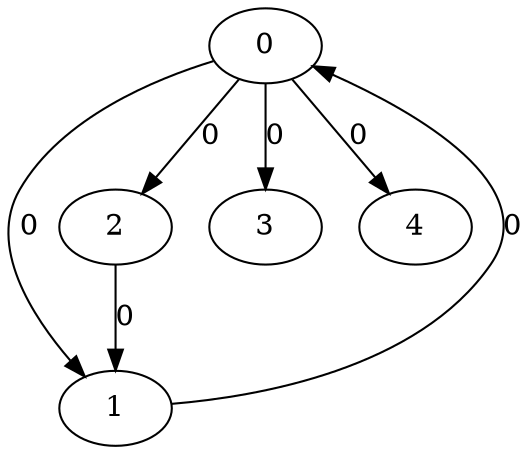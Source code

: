 // Source:10 Canonical: -1 0 0 0 0 0 -1 -1 -1 -1 -1 0 -1 -1 -1 -1 -1 -1 -1 -1 -1 -1 -1 -1 -1
digraph HRA_from_10_graph_000 {
  0 -> 1 [label="0"];
  0 -> 2 [label="0"];
  0 -> 3 [label="0"];
  1 -> 0 [label="0"];
  2 -> 1 [label="0"];
  0 -> 4 [label="0"];
}

// Source:10 Canonical: -1 0 0 0 0 0 -1 -1 -1 -1 -1 0 -1 -1 -1 -1 -1 -1 -1 -1 0 -1 -1 -1 -1
digraph HRA_from_10_graph_001 {
  0 -> 1 [label="0"];
  0 -> 2 [label="0"];
  0 -> 3 [label="0"];
  1 -> 0 [label="0"];
  2 -> 1 [label="0"];
  0 -> 4 [label="0"];
  4 -> 0 [label="0"];
}

// Source:10 Canonical: -1 0 0 0 -1 0 -1 -1 -1 0 -1 0 -1 -1 -1 -1 -1 -1 -1 -1 -1 -1 -1 -1 -1
digraph HRA_from_10_graph_002 {
  0 -> 1 [label="0"];
  0 -> 2 [label="0"];
  0 -> 3 [label="0"];
  1 -> 0 [label="0"];
  2 -> 1 [label="0"];
  1 -> 4 [label="0"];
}

// Source:10 Canonical: -1 0 0 0 0 0 -1 -1 -1 0 -1 0 -1 -1 -1 -1 -1 -1 -1 -1 -1 -1 -1 -1 -1
digraph HRA_from_10_graph_003 {
  0 -> 1 [label="0"];
  0 -> 2 [label="0"];
  0 -> 3 [label="0"];
  1 -> 0 [label="0"];
  2 -> 1 [label="0"];
  0 -> 4 [label="0"];
  1 -> 4 [label="0"];
}

// Source:10 Canonical: -1 0 0 0 -1 0 -1 -1 -1 0 -1 0 -1 -1 -1 -1 -1 -1 -1 -1 0 -1 -1 -1 -1
digraph HRA_from_10_graph_004 {
  0 -> 1 [label="0"];
  0 -> 2 [label="0"];
  0 -> 3 [label="0"];
  1 -> 0 [label="0"];
  2 -> 1 [label="0"];
  4 -> 0 [label="0"];
  1 -> 4 [label="0"];
}

// Source:10 Canonical: -1 0 0 0 0 0 -1 -1 -1 0 -1 0 -1 -1 -1 -1 -1 -1 -1 -1 0 -1 -1 -1 -1
digraph HRA_from_10_graph_005 {
  0 -> 1 [label="0"];
  0 -> 2 [label="0"];
  0 -> 3 [label="0"];
  1 -> 0 [label="0"];
  2 -> 1 [label="0"];
  0 -> 4 [label="0"];
  4 -> 0 [label="0"];
  1 -> 4 [label="0"];
}

// Source:10 Canonical: -1 0 0 0 0 0 -1 -1 -1 -1 -1 0 -1 -1 -1 -1 -1 -1 -1 -1 -1 0 -1 -1 -1
digraph HRA_from_10_graph_006 {
  0 -> 1 [label="0"];
  0 -> 2 [label="0"];
  0 -> 3 [label="0"];
  1 -> 0 [label="0"];
  2 -> 1 [label="0"];
  0 -> 4 [label="0"];
  4 -> 1 [label="0"];
}

// Source:10 Canonical: -1 0 0 0 0 0 -1 -1 -1 -1 -1 0 -1 -1 -1 -1 -1 -1 -1 -1 0 0 -1 -1 -1
digraph HRA_from_10_graph_007 {
  0 -> 1 [label="0"];
  0 -> 2 [label="0"];
  0 -> 3 [label="0"];
  1 -> 0 [label="0"];
  2 -> 1 [label="0"];
  0 -> 4 [label="0"];
  4 -> 0 [label="0"];
  4 -> 1 [label="0"];
}

// Source:10 Canonical: -1 0 0 0 -1 0 -1 -1 -1 0 -1 0 -1 -1 -1 -1 -1 -1 -1 -1 -1 0 -1 -1 -1
digraph HRA_from_10_graph_008 {
  0 -> 1 [label="0"];
  0 -> 2 [label="0"];
  0 -> 3 [label="0"];
  1 -> 0 [label="0"];
  2 -> 1 [label="0"];
  1 -> 4 [label="0"];
  4 -> 1 [label="0"];
}

// Source:10 Canonical: -1 0 0 0 0 0 -1 -1 -1 0 -1 0 -1 -1 -1 -1 -1 -1 -1 -1 -1 0 -1 -1 -1
digraph HRA_from_10_graph_009 {
  0 -> 1 [label="0"];
  0 -> 2 [label="0"];
  0 -> 3 [label="0"];
  1 -> 0 [label="0"];
  2 -> 1 [label="0"];
  0 -> 4 [label="0"];
  1 -> 4 [label="0"];
  4 -> 1 [label="0"];
}

// Source:10 Canonical: -1 0 0 0 -1 0 -1 -1 -1 0 -1 0 -1 -1 -1 -1 -1 -1 -1 -1 0 0 -1 -1 -1
digraph HRA_from_10_graph_010 {
  0 -> 1 [label="0"];
  0 -> 2 [label="0"];
  0 -> 3 [label="0"];
  1 -> 0 [label="0"];
  2 -> 1 [label="0"];
  4 -> 0 [label="0"];
  1 -> 4 [label="0"];
  4 -> 1 [label="0"];
}

// Source:10 Canonical: -1 0 0 0 0 0 -1 -1 -1 0 -1 0 -1 -1 -1 -1 -1 -1 -1 -1 0 0 -1 -1 -1
digraph HRA_from_10_graph_011 {
  0 -> 1 [label="0"];
  0 -> 2 [label="0"];
  0 -> 3 [label="0"];
  1 -> 0 [label="0"];
  2 -> 1 [label="0"];
  0 -> 4 [label="0"];
  4 -> 0 [label="0"];
  1 -> 4 [label="0"];
  4 -> 1 [label="0"];
}

// Source:10 Canonical: -1 0 0 0 -1 0 -1 -1 -1 -1 -1 0 -1 -1 0 -1 -1 -1 -1 -1 -1 -1 -1 -1 -1
digraph HRA_from_10_graph_012 {
  0 -> 1 [label="0"];
  0 -> 2 [label="0"];
  0 -> 3 [label="0"];
  1 -> 0 [label="0"];
  2 -> 1 [label="0"];
  2 -> 4 [label="0"];
}

// Source:10 Canonical: -1 0 0 0 0 0 -1 -1 -1 -1 -1 0 -1 -1 0 -1 -1 -1 -1 -1 -1 -1 -1 -1 -1
digraph HRA_from_10_graph_013 {
  0 -> 1 [label="0"];
  0 -> 2 [label="0"];
  0 -> 3 [label="0"];
  1 -> 0 [label="0"];
  2 -> 1 [label="0"];
  0 -> 4 [label="0"];
  2 -> 4 [label="0"];
}

// Source:10 Canonical: -1 0 0 0 -1 0 -1 -1 -1 -1 -1 0 -1 -1 0 -1 -1 -1 -1 -1 0 -1 -1 -1 -1
digraph HRA_from_10_graph_014 {
  0 -> 1 [label="0"];
  0 -> 2 [label="0"];
  0 -> 3 [label="0"];
  1 -> 0 [label="0"];
  2 -> 1 [label="0"];
  4 -> 0 [label="0"];
  2 -> 4 [label="0"];
}

// Source:10 Canonical: -1 0 0 0 0 0 -1 -1 -1 -1 -1 0 -1 -1 0 -1 -1 -1 -1 -1 0 -1 -1 -1 -1
digraph HRA_from_10_graph_015 {
  0 -> 1 [label="0"];
  0 -> 2 [label="0"];
  0 -> 3 [label="0"];
  1 -> 0 [label="0"];
  2 -> 1 [label="0"];
  0 -> 4 [label="0"];
  4 -> 0 [label="0"];
  2 -> 4 [label="0"];
}

// Source:10 Canonical: -1 0 0 0 -1 0 -1 -1 -1 0 -1 0 -1 -1 0 -1 -1 -1 -1 -1 -1 -1 -1 -1 -1
digraph HRA_from_10_graph_016 {
  0 -> 1 [label="0"];
  0 -> 2 [label="0"];
  0 -> 3 [label="0"];
  1 -> 0 [label="0"];
  2 -> 1 [label="0"];
  1 -> 4 [label="0"];
  2 -> 4 [label="0"];
}

// Source:10 Canonical: -1 0 0 0 0 0 -1 -1 -1 0 -1 0 -1 -1 0 -1 -1 -1 -1 -1 -1 -1 -1 -1 -1
digraph HRA_from_10_graph_017 {
  0 -> 1 [label="0"];
  0 -> 2 [label="0"];
  0 -> 3 [label="0"];
  1 -> 0 [label="0"];
  2 -> 1 [label="0"];
  0 -> 4 [label="0"];
  1 -> 4 [label="0"];
  2 -> 4 [label="0"];
}

// Source:10 Canonical: -1 0 0 0 -1 0 -1 -1 -1 0 -1 0 -1 -1 0 -1 -1 -1 -1 -1 0 -1 -1 -1 -1
digraph HRA_from_10_graph_018 {
  0 -> 1 [label="0"];
  0 -> 2 [label="0"];
  0 -> 3 [label="0"];
  1 -> 0 [label="0"];
  2 -> 1 [label="0"];
  4 -> 0 [label="0"];
  1 -> 4 [label="0"];
  2 -> 4 [label="0"];
}

// Source:10 Canonical: -1 0 0 0 0 0 -1 -1 -1 0 -1 0 -1 -1 0 -1 -1 -1 -1 -1 0 -1 -1 -1 -1
digraph HRA_from_10_graph_019 {
  0 -> 1 [label="0"];
  0 -> 2 [label="0"];
  0 -> 3 [label="0"];
  1 -> 0 [label="0"];
  2 -> 1 [label="0"];
  0 -> 4 [label="0"];
  4 -> 0 [label="0"];
  1 -> 4 [label="0"];
  2 -> 4 [label="0"];
}

// Source:10 Canonical: -1 0 0 0 -1 0 -1 -1 -1 -1 -1 0 -1 -1 0 -1 -1 -1 -1 -1 -1 0 -1 -1 -1
digraph HRA_from_10_graph_020 {
  0 -> 1 [label="0"];
  0 -> 2 [label="0"];
  0 -> 3 [label="0"];
  1 -> 0 [label="0"];
  2 -> 1 [label="0"];
  4 -> 1 [label="0"];
  2 -> 4 [label="0"];
}

// Source:10 Canonical: -1 0 0 0 0 0 -1 -1 -1 -1 -1 0 -1 -1 0 -1 -1 -1 -1 -1 -1 0 -1 -1 -1
digraph HRA_from_10_graph_021 {
  0 -> 1 [label="0"];
  0 -> 2 [label="0"];
  0 -> 3 [label="0"];
  1 -> 0 [label="0"];
  2 -> 1 [label="0"];
  0 -> 4 [label="0"];
  4 -> 1 [label="0"];
  2 -> 4 [label="0"];
}

// Source:10 Canonical: -1 0 0 0 -1 0 -1 -1 -1 -1 -1 0 -1 -1 0 -1 -1 -1 -1 -1 0 0 -1 -1 -1
digraph HRA_from_10_graph_022 {
  0 -> 1 [label="0"];
  0 -> 2 [label="0"];
  0 -> 3 [label="0"];
  1 -> 0 [label="0"];
  2 -> 1 [label="0"];
  4 -> 0 [label="0"];
  4 -> 1 [label="0"];
  2 -> 4 [label="0"];
}

// Source:10 Canonical: -1 0 0 0 0 0 -1 -1 -1 -1 -1 0 -1 -1 0 -1 -1 -1 -1 -1 0 0 -1 -1 -1
digraph HRA_from_10_graph_023 {
  0 -> 1 [label="0"];
  0 -> 2 [label="0"];
  0 -> 3 [label="0"];
  1 -> 0 [label="0"];
  2 -> 1 [label="0"];
  0 -> 4 [label="0"];
  4 -> 0 [label="0"];
  4 -> 1 [label="0"];
  2 -> 4 [label="0"];
}

// Source:10 Canonical: -1 0 0 0 -1 0 -1 -1 -1 0 -1 0 -1 -1 0 -1 -1 -1 -1 -1 -1 0 -1 -1 -1
digraph HRA_from_10_graph_024 {
  0 -> 1 [label="0"];
  0 -> 2 [label="0"];
  0 -> 3 [label="0"];
  1 -> 0 [label="0"];
  2 -> 1 [label="0"];
  1 -> 4 [label="0"];
  4 -> 1 [label="0"];
  2 -> 4 [label="0"];
}

// Source:10 Canonical: -1 0 0 0 0 0 -1 -1 -1 0 -1 0 -1 -1 0 -1 -1 -1 -1 -1 -1 0 -1 -1 -1
digraph HRA_from_10_graph_025 {
  0 -> 1 [label="0"];
  0 -> 2 [label="0"];
  0 -> 3 [label="0"];
  1 -> 0 [label="0"];
  2 -> 1 [label="0"];
  0 -> 4 [label="0"];
  1 -> 4 [label="0"];
  4 -> 1 [label="0"];
  2 -> 4 [label="0"];
}

// Source:10 Canonical: -1 0 0 0 -1 0 -1 -1 -1 0 -1 0 -1 -1 0 -1 -1 -1 -1 -1 0 0 -1 -1 -1
digraph HRA_from_10_graph_026 {
  0 -> 1 [label="0"];
  0 -> 2 [label="0"];
  0 -> 3 [label="0"];
  1 -> 0 [label="0"];
  2 -> 1 [label="0"];
  4 -> 0 [label="0"];
  1 -> 4 [label="0"];
  4 -> 1 [label="0"];
  2 -> 4 [label="0"];
}

// Source:10 Canonical: -1 0 0 0 0 0 -1 -1 -1 0 -1 0 -1 -1 0 -1 -1 -1 -1 -1 0 0 -1 -1 -1
digraph HRA_from_10_graph_027 {
  0 -> 1 [label="0"];
  0 -> 2 [label="0"];
  0 -> 3 [label="0"];
  1 -> 0 [label="0"];
  2 -> 1 [label="0"];
  0 -> 4 [label="0"];
  4 -> 0 [label="0"];
  1 -> 4 [label="0"];
  4 -> 1 [label="0"];
  2 -> 4 [label="0"];
}

// Source:10 Canonical: -1 0 0 0 0 0 -1 -1 -1 -1 -1 0 -1 -1 -1 -1 -1 -1 -1 -1 -1 -1 0 -1 -1
digraph HRA_from_10_graph_028 {
  0 -> 1 [label="0"];
  0 -> 2 [label="0"];
  0 -> 3 [label="0"];
  1 -> 0 [label="0"];
  2 -> 1 [label="0"];
  0 -> 4 [label="0"];
  4 -> 2 [label="0"];
}

// Source:10 Canonical: -1 0 0 0 0 0 -1 -1 -1 -1 -1 0 -1 -1 -1 -1 -1 -1 -1 -1 0 -1 0 -1 -1
digraph HRA_from_10_graph_029 {
  0 -> 1 [label="0"];
  0 -> 2 [label="0"];
  0 -> 3 [label="0"];
  1 -> 0 [label="0"];
  2 -> 1 [label="0"];
  0 -> 4 [label="0"];
  4 -> 0 [label="0"];
  4 -> 2 [label="0"];
}

// Source:10 Canonical: -1 0 0 0 -1 0 -1 -1 -1 0 -1 0 -1 -1 -1 -1 -1 -1 -1 -1 -1 -1 0 -1 -1
digraph HRA_from_10_graph_030 {
  0 -> 1 [label="0"];
  0 -> 2 [label="0"];
  0 -> 3 [label="0"];
  1 -> 0 [label="0"];
  2 -> 1 [label="0"];
  1 -> 4 [label="0"];
  4 -> 2 [label="0"];
}

// Source:10 Canonical: -1 0 0 0 0 0 -1 -1 -1 0 -1 0 -1 -1 -1 -1 -1 -1 -1 -1 -1 -1 0 -1 -1
digraph HRA_from_10_graph_031 {
  0 -> 1 [label="0"];
  0 -> 2 [label="0"];
  0 -> 3 [label="0"];
  1 -> 0 [label="0"];
  2 -> 1 [label="0"];
  0 -> 4 [label="0"];
  1 -> 4 [label="0"];
  4 -> 2 [label="0"];
}

// Source:10 Canonical: -1 0 0 0 -1 0 -1 -1 -1 0 -1 0 -1 -1 -1 -1 -1 -1 -1 -1 0 -1 0 -1 -1
digraph HRA_from_10_graph_032 {
  0 -> 1 [label="0"];
  0 -> 2 [label="0"];
  0 -> 3 [label="0"];
  1 -> 0 [label="0"];
  2 -> 1 [label="0"];
  4 -> 0 [label="0"];
  1 -> 4 [label="0"];
  4 -> 2 [label="0"];
}

// Source:10 Canonical: -1 0 0 0 0 0 -1 -1 -1 0 -1 0 -1 -1 -1 -1 -1 -1 -1 -1 0 -1 0 -1 -1
digraph HRA_from_10_graph_033 {
  0 -> 1 [label="0"];
  0 -> 2 [label="0"];
  0 -> 3 [label="0"];
  1 -> 0 [label="0"];
  2 -> 1 [label="0"];
  0 -> 4 [label="0"];
  4 -> 0 [label="0"];
  1 -> 4 [label="0"];
  4 -> 2 [label="0"];
}

// Source:10 Canonical: -1 0 0 0 0 0 -1 -1 -1 -1 -1 0 -1 -1 -1 -1 -1 -1 -1 -1 -1 0 0 -1 -1
digraph HRA_from_10_graph_034 {
  0 -> 1 [label="0"];
  0 -> 2 [label="0"];
  0 -> 3 [label="0"];
  1 -> 0 [label="0"];
  2 -> 1 [label="0"];
  0 -> 4 [label="0"];
  4 -> 1 [label="0"];
  4 -> 2 [label="0"];
}

// Source:10 Canonical: -1 0 0 0 0 0 -1 -1 -1 -1 -1 0 -1 -1 -1 -1 -1 -1 -1 -1 0 0 0 -1 -1
digraph HRA_from_10_graph_035 {
  0 -> 1 [label="0"];
  0 -> 2 [label="0"];
  0 -> 3 [label="0"];
  1 -> 0 [label="0"];
  2 -> 1 [label="0"];
  0 -> 4 [label="0"];
  4 -> 0 [label="0"];
  4 -> 1 [label="0"];
  4 -> 2 [label="0"];
}

// Source:10 Canonical: -1 0 0 0 -1 0 -1 -1 -1 0 -1 0 -1 -1 -1 -1 -1 -1 -1 -1 -1 0 0 -1 -1
digraph HRA_from_10_graph_036 {
  0 -> 1 [label="0"];
  0 -> 2 [label="0"];
  0 -> 3 [label="0"];
  1 -> 0 [label="0"];
  2 -> 1 [label="0"];
  1 -> 4 [label="0"];
  4 -> 1 [label="0"];
  4 -> 2 [label="0"];
}

// Source:10 Canonical: -1 0 0 0 0 0 -1 -1 -1 0 -1 0 -1 -1 -1 -1 -1 -1 -1 -1 -1 0 0 -1 -1
digraph HRA_from_10_graph_037 {
  0 -> 1 [label="0"];
  0 -> 2 [label="0"];
  0 -> 3 [label="0"];
  1 -> 0 [label="0"];
  2 -> 1 [label="0"];
  0 -> 4 [label="0"];
  1 -> 4 [label="0"];
  4 -> 1 [label="0"];
  4 -> 2 [label="0"];
}

// Source:10 Canonical: -1 0 0 0 -1 0 -1 -1 -1 0 -1 0 -1 -1 -1 -1 -1 -1 -1 -1 0 0 0 -1 -1
digraph HRA_from_10_graph_038 {
  0 -> 1 [label="0"];
  0 -> 2 [label="0"];
  0 -> 3 [label="0"];
  1 -> 0 [label="0"];
  2 -> 1 [label="0"];
  4 -> 0 [label="0"];
  1 -> 4 [label="0"];
  4 -> 1 [label="0"];
  4 -> 2 [label="0"];
}

// Source:10 Canonical: -1 0 0 0 0 0 -1 -1 -1 0 -1 0 -1 -1 -1 -1 -1 -1 -1 -1 0 0 0 -1 -1
digraph HRA_from_10_graph_039 {
  0 -> 1 [label="0"];
  0 -> 2 [label="0"];
  0 -> 3 [label="0"];
  1 -> 0 [label="0"];
  2 -> 1 [label="0"];
  0 -> 4 [label="0"];
  4 -> 0 [label="0"];
  1 -> 4 [label="0"];
  4 -> 1 [label="0"];
  4 -> 2 [label="0"];
}

// Source:10 Canonical: -1 0 0 0 -1 0 -1 -1 -1 -1 -1 0 -1 -1 0 -1 -1 -1 -1 -1 -1 -1 0 -1 -1
digraph HRA_from_10_graph_040 {
  0 -> 1 [label="0"];
  0 -> 2 [label="0"];
  0 -> 3 [label="0"];
  1 -> 0 [label="0"];
  2 -> 1 [label="0"];
  2 -> 4 [label="0"];
  4 -> 2 [label="0"];
}

// Source:10 Canonical: -1 0 0 0 0 0 -1 -1 -1 -1 -1 0 -1 -1 0 -1 -1 -1 -1 -1 -1 -1 0 -1 -1
digraph HRA_from_10_graph_041 {
  0 -> 1 [label="0"];
  0 -> 2 [label="0"];
  0 -> 3 [label="0"];
  1 -> 0 [label="0"];
  2 -> 1 [label="0"];
  0 -> 4 [label="0"];
  2 -> 4 [label="0"];
  4 -> 2 [label="0"];
}

// Source:10 Canonical: -1 0 0 0 -1 0 -1 -1 -1 -1 -1 0 -1 -1 0 -1 -1 -1 -1 -1 0 -1 0 -1 -1
digraph HRA_from_10_graph_042 {
  0 -> 1 [label="0"];
  0 -> 2 [label="0"];
  0 -> 3 [label="0"];
  1 -> 0 [label="0"];
  2 -> 1 [label="0"];
  4 -> 0 [label="0"];
  2 -> 4 [label="0"];
  4 -> 2 [label="0"];
}

// Source:10 Canonical: -1 0 0 0 0 0 -1 -1 -1 -1 -1 0 -1 -1 0 -1 -1 -1 -1 -1 0 -1 0 -1 -1
digraph HRA_from_10_graph_043 {
  0 -> 1 [label="0"];
  0 -> 2 [label="0"];
  0 -> 3 [label="0"];
  1 -> 0 [label="0"];
  2 -> 1 [label="0"];
  0 -> 4 [label="0"];
  4 -> 0 [label="0"];
  2 -> 4 [label="0"];
  4 -> 2 [label="0"];
}

// Source:10 Canonical: -1 0 0 0 -1 0 -1 -1 -1 0 -1 0 -1 -1 0 -1 -1 -1 -1 -1 -1 -1 0 -1 -1
digraph HRA_from_10_graph_044 {
  0 -> 1 [label="0"];
  0 -> 2 [label="0"];
  0 -> 3 [label="0"];
  1 -> 0 [label="0"];
  2 -> 1 [label="0"];
  1 -> 4 [label="0"];
  2 -> 4 [label="0"];
  4 -> 2 [label="0"];
}

// Source:10 Canonical: -1 0 0 0 0 0 -1 -1 -1 0 -1 0 -1 -1 0 -1 -1 -1 -1 -1 -1 -1 0 -1 -1
digraph HRA_from_10_graph_045 {
  0 -> 1 [label="0"];
  0 -> 2 [label="0"];
  0 -> 3 [label="0"];
  1 -> 0 [label="0"];
  2 -> 1 [label="0"];
  0 -> 4 [label="0"];
  1 -> 4 [label="0"];
  2 -> 4 [label="0"];
  4 -> 2 [label="0"];
}

// Source:10 Canonical: -1 0 0 0 -1 0 -1 -1 -1 0 -1 0 -1 -1 0 -1 -1 -1 -1 -1 0 -1 0 -1 -1
digraph HRA_from_10_graph_046 {
  0 -> 1 [label="0"];
  0 -> 2 [label="0"];
  0 -> 3 [label="0"];
  1 -> 0 [label="0"];
  2 -> 1 [label="0"];
  4 -> 0 [label="0"];
  1 -> 4 [label="0"];
  2 -> 4 [label="0"];
  4 -> 2 [label="0"];
}

// Source:10 Canonical: -1 0 0 0 0 0 -1 -1 -1 0 -1 0 -1 -1 0 -1 -1 -1 -1 -1 0 -1 0 -1 -1
digraph HRA_from_10_graph_047 {
  0 -> 1 [label="0"];
  0 -> 2 [label="0"];
  0 -> 3 [label="0"];
  1 -> 0 [label="0"];
  2 -> 1 [label="0"];
  0 -> 4 [label="0"];
  4 -> 0 [label="0"];
  1 -> 4 [label="0"];
  2 -> 4 [label="0"];
  4 -> 2 [label="0"];
}

// Source:10 Canonical: -1 0 0 0 -1 0 -1 -1 -1 -1 -1 0 -1 -1 0 -1 -1 -1 -1 -1 -1 0 0 -1 -1
digraph HRA_from_10_graph_048 {
  0 -> 1 [label="0"];
  0 -> 2 [label="0"];
  0 -> 3 [label="0"];
  1 -> 0 [label="0"];
  2 -> 1 [label="0"];
  4 -> 1 [label="0"];
  2 -> 4 [label="0"];
  4 -> 2 [label="0"];
}

// Source:10 Canonical: -1 0 0 0 0 0 -1 -1 -1 -1 -1 0 -1 -1 0 -1 -1 -1 -1 -1 -1 0 0 -1 -1
digraph HRA_from_10_graph_049 {
  0 -> 1 [label="0"];
  0 -> 2 [label="0"];
  0 -> 3 [label="0"];
  1 -> 0 [label="0"];
  2 -> 1 [label="0"];
  0 -> 4 [label="0"];
  4 -> 1 [label="0"];
  2 -> 4 [label="0"];
  4 -> 2 [label="0"];
}

// Source:10 Canonical: -1 0 0 0 -1 0 -1 -1 -1 -1 -1 0 -1 -1 0 -1 -1 -1 -1 -1 0 0 0 -1 -1
digraph HRA_from_10_graph_050 {
  0 -> 1 [label="0"];
  0 -> 2 [label="0"];
  0 -> 3 [label="0"];
  1 -> 0 [label="0"];
  2 -> 1 [label="0"];
  4 -> 0 [label="0"];
  4 -> 1 [label="0"];
  2 -> 4 [label="0"];
  4 -> 2 [label="0"];
}

// Source:10 Canonical: -1 0 0 0 0 0 -1 -1 -1 -1 -1 0 -1 -1 0 -1 -1 -1 -1 -1 0 0 0 -1 -1
digraph HRA_from_10_graph_051 {
  0 -> 1 [label="0"];
  0 -> 2 [label="0"];
  0 -> 3 [label="0"];
  1 -> 0 [label="0"];
  2 -> 1 [label="0"];
  0 -> 4 [label="0"];
  4 -> 0 [label="0"];
  4 -> 1 [label="0"];
  2 -> 4 [label="0"];
  4 -> 2 [label="0"];
}

// Source:10 Canonical: -1 0 0 0 -1 0 -1 -1 -1 0 -1 0 -1 -1 0 -1 -1 -1 -1 -1 -1 0 0 -1 -1
digraph HRA_from_10_graph_052 {
  0 -> 1 [label="0"];
  0 -> 2 [label="0"];
  0 -> 3 [label="0"];
  1 -> 0 [label="0"];
  2 -> 1 [label="0"];
  1 -> 4 [label="0"];
  4 -> 1 [label="0"];
  2 -> 4 [label="0"];
  4 -> 2 [label="0"];
}

// Source:10 Canonical: -1 0 0 0 0 0 -1 -1 -1 0 -1 0 -1 -1 0 -1 -1 -1 -1 -1 -1 0 0 -1 -1
digraph HRA_from_10_graph_053 {
  0 -> 1 [label="0"];
  0 -> 2 [label="0"];
  0 -> 3 [label="0"];
  1 -> 0 [label="0"];
  2 -> 1 [label="0"];
  0 -> 4 [label="0"];
  1 -> 4 [label="0"];
  4 -> 1 [label="0"];
  2 -> 4 [label="0"];
  4 -> 2 [label="0"];
}

// Source:10 Canonical: -1 0 0 0 -1 0 -1 -1 -1 0 -1 0 -1 -1 0 -1 -1 -1 -1 -1 0 0 0 -1 -1
digraph HRA_from_10_graph_054 {
  0 -> 1 [label="0"];
  0 -> 2 [label="0"];
  0 -> 3 [label="0"];
  1 -> 0 [label="0"];
  2 -> 1 [label="0"];
  4 -> 0 [label="0"];
  1 -> 4 [label="0"];
  4 -> 1 [label="0"];
  2 -> 4 [label="0"];
  4 -> 2 [label="0"];
}

// Source:10 Canonical: -1 0 0 0 0 0 -1 -1 -1 0 -1 0 -1 -1 0 -1 -1 -1 -1 -1 0 0 0 -1 -1
digraph HRA_from_10_graph_055 {
  0 -> 1 [label="0"];
  0 -> 2 [label="0"];
  0 -> 3 [label="0"];
  1 -> 0 [label="0"];
  2 -> 1 [label="0"];
  0 -> 4 [label="0"];
  4 -> 0 [label="0"];
  1 -> 4 [label="0"];
  4 -> 1 [label="0"];
  2 -> 4 [label="0"];
  4 -> 2 [label="0"];
}

// Source:10 Canonical: -1 0 0 0 -1 0 -1 -1 -1 -1 -1 0 -1 -1 -1 -1 -1 -1 -1 0 -1 -1 -1 -1 -1
digraph HRA_from_10_graph_056 {
  0 -> 1 [label="0"];
  0 -> 2 [label="0"];
  0 -> 3 [label="0"];
  1 -> 0 [label="0"];
  2 -> 1 [label="0"];
  3 -> 4 [label="0"];
}

// Source:10 Canonical: -1 0 0 0 0 0 -1 -1 -1 -1 -1 0 -1 -1 -1 -1 -1 -1 -1 0 -1 -1 -1 -1 -1
digraph HRA_from_10_graph_057 {
  0 -> 1 [label="0"];
  0 -> 2 [label="0"];
  0 -> 3 [label="0"];
  1 -> 0 [label="0"];
  2 -> 1 [label="0"];
  0 -> 4 [label="0"];
  3 -> 4 [label="0"];
}

// Source:10 Canonical: -1 0 0 0 -1 0 -1 -1 -1 -1 -1 0 -1 -1 -1 -1 -1 -1 -1 0 0 -1 -1 -1 -1
digraph HRA_from_10_graph_058 {
  0 -> 1 [label="0"];
  0 -> 2 [label="0"];
  0 -> 3 [label="0"];
  1 -> 0 [label="0"];
  2 -> 1 [label="0"];
  4 -> 0 [label="0"];
  3 -> 4 [label="0"];
}

// Source:10 Canonical: -1 0 0 0 0 0 -1 -1 -1 -1 -1 0 -1 -1 -1 -1 -1 -1 -1 0 0 -1 -1 -1 -1
digraph HRA_from_10_graph_059 {
  0 -> 1 [label="0"];
  0 -> 2 [label="0"];
  0 -> 3 [label="0"];
  1 -> 0 [label="0"];
  2 -> 1 [label="0"];
  0 -> 4 [label="0"];
  4 -> 0 [label="0"];
  3 -> 4 [label="0"];
}

// Source:10 Canonical: -1 0 0 0 -1 0 -1 -1 -1 0 -1 0 -1 -1 -1 -1 -1 -1 -1 0 -1 -1 -1 -1 -1
digraph HRA_from_10_graph_060 {
  0 -> 1 [label="0"];
  0 -> 2 [label="0"];
  0 -> 3 [label="0"];
  1 -> 0 [label="0"];
  2 -> 1 [label="0"];
  1 -> 4 [label="0"];
  3 -> 4 [label="0"];
}

// Source:10 Canonical: -1 0 0 0 0 0 -1 -1 -1 0 -1 0 -1 -1 -1 -1 -1 -1 -1 0 -1 -1 -1 -1 -1
digraph HRA_from_10_graph_061 {
  0 -> 1 [label="0"];
  0 -> 2 [label="0"];
  0 -> 3 [label="0"];
  1 -> 0 [label="0"];
  2 -> 1 [label="0"];
  0 -> 4 [label="0"];
  1 -> 4 [label="0"];
  3 -> 4 [label="0"];
}

// Source:10 Canonical: -1 0 0 0 -1 0 -1 -1 -1 0 -1 0 -1 -1 -1 -1 -1 -1 -1 0 0 -1 -1 -1 -1
digraph HRA_from_10_graph_062 {
  0 -> 1 [label="0"];
  0 -> 2 [label="0"];
  0 -> 3 [label="0"];
  1 -> 0 [label="0"];
  2 -> 1 [label="0"];
  4 -> 0 [label="0"];
  1 -> 4 [label="0"];
  3 -> 4 [label="0"];
}

// Source:10 Canonical: -1 0 0 0 0 0 -1 -1 -1 0 -1 0 -1 -1 -1 -1 -1 -1 -1 0 0 -1 -1 -1 -1
digraph HRA_from_10_graph_063 {
  0 -> 1 [label="0"];
  0 -> 2 [label="0"];
  0 -> 3 [label="0"];
  1 -> 0 [label="0"];
  2 -> 1 [label="0"];
  0 -> 4 [label="0"];
  4 -> 0 [label="0"];
  1 -> 4 [label="0"];
  3 -> 4 [label="0"];
}

// Source:10 Canonical: -1 0 0 0 -1 0 -1 -1 -1 -1 -1 0 -1 -1 -1 -1 -1 -1 -1 0 -1 0 -1 -1 -1
digraph HRA_from_10_graph_064 {
  0 -> 1 [label="0"];
  0 -> 2 [label="0"];
  0 -> 3 [label="0"];
  1 -> 0 [label="0"];
  2 -> 1 [label="0"];
  4 -> 1 [label="0"];
  3 -> 4 [label="0"];
}

// Source:10 Canonical: -1 0 0 0 0 0 -1 -1 -1 -1 -1 0 -1 -1 -1 -1 -1 -1 -1 0 -1 0 -1 -1 -1
digraph HRA_from_10_graph_065 {
  0 -> 1 [label="0"];
  0 -> 2 [label="0"];
  0 -> 3 [label="0"];
  1 -> 0 [label="0"];
  2 -> 1 [label="0"];
  0 -> 4 [label="0"];
  4 -> 1 [label="0"];
  3 -> 4 [label="0"];
}

// Source:10 Canonical: -1 0 0 0 -1 0 -1 -1 -1 -1 -1 0 -1 -1 -1 -1 -1 -1 -1 0 0 0 -1 -1 -1
digraph HRA_from_10_graph_066 {
  0 -> 1 [label="0"];
  0 -> 2 [label="0"];
  0 -> 3 [label="0"];
  1 -> 0 [label="0"];
  2 -> 1 [label="0"];
  4 -> 0 [label="0"];
  4 -> 1 [label="0"];
  3 -> 4 [label="0"];
}

// Source:10 Canonical: -1 0 0 0 0 0 -1 -1 -1 -1 -1 0 -1 -1 -1 -1 -1 -1 -1 0 0 0 -1 -1 -1
digraph HRA_from_10_graph_067 {
  0 -> 1 [label="0"];
  0 -> 2 [label="0"];
  0 -> 3 [label="0"];
  1 -> 0 [label="0"];
  2 -> 1 [label="0"];
  0 -> 4 [label="0"];
  4 -> 0 [label="0"];
  4 -> 1 [label="0"];
  3 -> 4 [label="0"];
}

// Source:10 Canonical: -1 0 0 0 -1 0 -1 -1 -1 0 -1 0 -1 -1 -1 -1 -1 -1 -1 0 -1 0 -1 -1 -1
digraph HRA_from_10_graph_068 {
  0 -> 1 [label="0"];
  0 -> 2 [label="0"];
  0 -> 3 [label="0"];
  1 -> 0 [label="0"];
  2 -> 1 [label="0"];
  1 -> 4 [label="0"];
  4 -> 1 [label="0"];
  3 -> 4 [label="0"];
}

// Source:10 Canonical: -1 0 0 0 0 0 -1 -1 -1 0 -1 0 -1 -1 -1 -1 -1 -1 -1 0 -1 0 -1 -1 -1
digraph HRA_from_10_graph_069 {
  0 -> 1 [label="0"];
  0 -> 2 [label="0"];
  0 -> 3 [label="0"];
  1 -> 0 [label="0"];
  2 -> 1 [label="0"];
  0 -> 4 [label="0"];
  1 -> 4 [label="0"];
  4 -> 1 [label="0"];
  3 -> 4 [label="0"];
}

// Source:10 Canonical: -1 0 0 0 -1 0 -1 -1 -1 0 -1 0 -1 -1 -1 -1 -1 -1 -1 0 0 0 -1 -1 -1
digraph HRA_from_10_graph_070 {
  0 -> 1 [label="0"];
  0 -> 2 [label="0"];
  0 -> 3 [label="0"];
  1 -> 0 [label="0"];
  2 -> 1 [label="0"];
  4 -> 0 [label="0"];
  1 -> 4 [label="0"];
  4 -> 1 [label="0"];
  3 -> 4 [label="0"];
}

// Source:10 Canonical: -1 0 0 0 0 0 -1 -1 -1 0 -1 0 -1 -1 -1 -1 -1 -1 -1 0 0 0 -1 -1 -1
digraph HRA_from_10_graph_071 {
  0 -> 1 [label="0"];
  0 -> 2 [label="0"];
  0 -> 3 [label="0"];
  1 -> 0 [label="0"];
  2 -> 1 [label="0"];
  0 -> 4 [label="0"];
  4 -> 0 [label="0"];
  1 -> 4 [label="0"];
  4 -> 1 [label="0"];
  3 -> 4 [label="0"];
}

// Source:10 Canonical: -1 0 0 0 -1 0 -1 -1 -1 -1 -1 0 -1 -1 0 -1 -1 -1 -1 0 -1 -1 -1 -1 -1
digraph HRA_from_10_graph_072 {
  0 -> 1 [label="0"];
  0 -> 2 [label="0"];
  0 -> 3 [label="0"];
  1 -> 0 [label="0"];
  2 -> 1 [label="0"];
  2 -> 4 [label="0"];
  3 -> 4 [label="0"];
}

// Source:10 Canonical: -1 0 0 0 0 0 -1 -1 -1 -1 -1 0 -1 -1 0 -1 -1 -1 -1 0 -1 -1 -1 -1 -1
digraph HRA_from_10_graph_073 {
  0 -> 1 [label="0"];
  0 -> 2 [label="0"];
  0 -> 3 [label="0"];
  1 -> 0 [label="0"];
  2 -> 1 [label="0"];
  0 -> 4 [label="0"];
  2 -> 4 [label="0"];
  3 -> 4 [label="0"];
}

// Source:10 Canonical: -1 0 0 0 -1 0 -1 -1 -1 -1 -1 0 -1 -1 0 -1 -1 -1 -1 0 0 -1 -1 -1 -1
digraph HRA_from_10_graph_074 {
  0 -> 1 [label="0"];
  0 -> 2 [label="0"];
  0 -> 3 [label="0"];
  1 -> 0 [label="0"];
  2 -> 1 [label="0"];
  4 -> 0 [label="0"];
  2 -> 4 [label="0"];
  3 -> 4 [label="0"];
}

// Source:10 Canonical: -1 0 0 0 0 0 -1 -1 -1 -1 -1 0 -1 -1 0 -1 -1 -1 -1 0 0 -1 -1 -1 -1
digraph HRA_from_10_graph_075 {
  0 -> 1 [label="0"];
  0 -> 2 [label="0"];
  0 -> 3 [label="0"];
  1 -> 0 [label="0"];
  2 -> 1 [label="0"];
  0 -> 4 [label="0"];
  4 -> 0 [label="0"];
  2 -> 4 [label="0"];
  3 -> 4 [label="0"];
}

// Source:10 Canonical: -1 0 0 0 -1 0 -1 -1 -1 0 -1 0 -1 -1 0 -1 -1 -1 -1 0 -1 -1 -1 -1 -1
digraph HRA_from_10_graph_076 {
  0 -> 1 [label="0"];
  0 -> 2 [label="0"];
  0 -> 3 [label="0"];
  1 -> 0 [label="0"];
  2 -> 1 [label="0"];
  1 -> 4 [label="0"];
  2 -> 4 [label="0"];
  3 -> 4 [label="0"];
}

// Source:10 Canonical: -1 0 0 0 0 0 -1 -1 -1 0 -1 0 -1 -1 0 -1 -1 -1 -1 0 -1 -1 -1 -1 -1
digraph HRA_from_10_graph_077 {
  0 -> 1 [label="0"];
  0 -> 2 [label="0"];
  0 -> 3 [label="0"];
  1 -> 0 [label="0"];
  2 -> 1 [label="0"];
  0 -> 4 [label="0"];
  1 -> 4 [label="0"];
  2 -> 4 [label="0"];
  3 -> 4 [label="0"];
}

// Source:10 Canonical: -1 0 0 0 -1 0 -1 -1 -1 0 -1 0 -1 -1 0 -1 -1 -1 -1 0 0 -1 -1 -1 -1
digraph HRA_from_10_graph_078 {
  0 -> 1 [label="0"];
  0 -> 2 [label="0"];
  0 -> 3 [label="0"];
  1 -> 0 [label="0"];
  2 -> 1 [label="0"];
  4 -> 0 [label="0"];
  1 -> 4 [label="0"];
  2 -> 4 [label="0"];
  3 -> 4 [label="0"];
}

// Source:10 Canonical: -1 0 0 0 0 0 -1 -1 -1 0 -1 0 -1 -1 0 -1 -1 -1 -1 0 0 -1 -1 -1 -1
digraph HRA_from_10_graph_079 {
  0 -> 1 [label="0"];
  0 -> 2 [label="0"];
  0 -> 3 [label="0"];
  1 -> 0 [label="0"];
  2 -> 1 [label="0"];
  0 -> 4 [label="0"];
  4 -> 0 [label="0"];
  1 -> 4 [label="0"];
  2 -> 4 [label="0"];
  3 -> 4 [label="0"];
}

// Source:10 Canonical: -1 0 0 0 -1 0 -1 -1 -1 -1 -1 0 -1 -1 0 -1 -1 -1 -1 0 -1 0 -1 -1 -1
digraph HRA_from_10_graph_080 {
  0 -> 1 [label="0"];
  0 -> 2 [label="0"];
  0 -> 3 [label="0"];
  1 -> 0 [label="0"];
  2 -> 1 [label="0"];
  4 -> 1 [label="0"];
  2 -> 4 [label="0"];
  3 -> 4 [label="0"];
}

// Source:10 Canonical: -1 0 0 0 0 0 -1 -1 -1 -1 -1 0 -1 -1 0 -1 -1 -1 -1 0 -1 0 -1 -1 -1
digraph HRA_from_10_graph_081 {
  0 -> 1 [label="0"];
  0 -> 2 [label="0"];
  0 -> 3 [label="0"];
  1 -> 0 [label="0"];
  2 -> 1 [label="0"];
  0 -> 4 [label="0"];
  4 -> 1 [label="0"];
  2 -> 4 [label="0"];
  3 -> 4 [label="0"];
}

// Source:10 Canonical: -1 0 0 0 -1 0 -1 -1 -1 -1 -1 0 -1 -1 0 -1 -1 -1 -1 0 0 0 -1 -1 -1
digraph HRA_from_10_graph_082 {
  0 -> 1 [label="0"];
  0 -> 2 [label="0"];
  0 -> 3 [label="0"];
  1 -> 0 [label="0"];
  2 -> 1 [label="0"];
  4 -> 0 [label="0"];
  4 -> 1 [label="0"];
  2 -> 4 [label="0"];
  3 -> 4 [label="0"];
}

// Source:10 Canonical: -1 0 0 0 0 0 -1 -1 -1 -1 -1 0 -1 -1 0 -1 -1 -1 -1 0 0 0 -1 -1 -1
digraph HRA_from_10_graph_083 {
  0 -> 1 [label="0"];
  0 -> 2 [label="0"];
  0 -> 3 [label="0"];
  1 -> 0 [label="0"];
  2 -> 1 [label="0"];
  0 -> 4 [label="0"];
  4 -> 0 [label="0"];
  4 -> 1 [label="0"];
  2 -> 4 [label="0"];
  3 -> 4 [label="0"];
}

// Source:10 Canonical: -1 0 0 0 -1 0 -1 -1 -1 0 -1 0 -1 -1 0 -1 -1 -1 -1 0 -1 0 -1 -1 -1
digraph HRA_from_10_graph_084 {
  0 -> 1 [label="0"];
  0 -> 2 [label="0"];
  0 -> 3 [label="0"];
  1 -> 0 [label="0"];
  2 -> 1 [label="0"];
  1 -> 4 [label="0"];
  4 -> 1 [label="0"];
  2 -> 4 [label="0"];
  3 -> 4 [label="0"];
}

// Source:10 Canonical: -1 0 0 0 0 0 -1 -1 -1 0 -1 0 -1 -1 0 -1 -1 -1 -1 0 -1 0 -1 -1 -1
digraph HRA_from_10_graph_085 {
  0 -> 1 [label="0"];
  0 -> 2 [label="0"];
  0 -> 3 [label="0"];
  1 -> 0 [label="0"];
  2 -> 1 [label="0"];
  0 -> 4 [label="0"];
  1 -> 4 [label="0"];
  4 -> 1 [label="0"];
  2 -> 4 [label="0"];
  3 -> 4 [label="0"];
}

// Source:10 Canonical: -1 0 0 0 -1 0 -1 -1 -1 0 -1 0 -1 -1 0 -1 -1 -1 -1 0 0 0 -1 -1 -1
digraph HRA_from_10_graph_086 {
  0 -> 1 [label="0"];
  0 -> 2 [label="0"];
  0 -> 3 [label="0"];
  1 -> 0 [label="0"];
  2 -> 1 [label="0"];
  4 -> 0 [label="0"];
  1 -> 4 [label="0"];
  4 -> 1 [label="0"];
  2 -> 4 [label="0"];
  3 -> 4 [label="0"];
}

// Source:10 Canonical: -1 0 0 0 0 0 -1 -1 -1 0 -1 0 -1 -1 0 -1 -1 -1 -1 0 0 0 -1 -1 -1
digraph HRA_from_10_graph_087 {
  0 -> 1 [label="0"];
  0 -> 2 [label="0"];
  0 -> 3 [label="0"];
  1 -> 0 [label="0"];
  2 -> 1 [label="0"];
  0 -> 4 [label="0"];
  4 -> 0 [label="0"];
  1 -> 4 [label="0"];
  4 -> 1 [label="0"];
  2 -> 4 [label="0"];
  3 -> 4 [label="0"];
}

// Source:10 Canonical: -1 0 0 0 -1 0 -1 -1 -1 -1 -1 0 -1 -1 -1 -1 -1 -1 -1 0 -1 -1 0 -1 -1
digraph HRA_from_10_graph_088 {
  0 -> 1 [label="0"];
  0 -> 2 [label="0"];
  0 -> 3 [label="0"];
  1 -> 0 [label="0"];
  2 -> 1 [label="0"];
  4 -> 2 [label="0"];
  3 -> 4 [label="0"];
}

// Source:10 Canonical: -1 0 0 0 0 0 -1 -1 -1 -1 -1 0 -1 -1 -1 -1 -1 -1 -1 0 -1 -1 0 -1 -1
digraph HRA_from_10_graph_089 {
  0 -> 1 [label="0"];
  0 -> 2 [label="0"];
  0 -> 3 [label="0"];
  1 -> 0 [label="0"];
  2 -> 1 [label="0"];
  0 -> 4 [label="0"];
  4 -> 2 [label="0"];
  3 -> 4 [label="0"];
}

// Source:10 Canonical: -1 0 0 0 -1 0 -1 -1 -1 -1 -1 0 -1 -1 -1 -1 -1 -1 -1 0 0 -1 0 -1 -1
digraph HRA_from_10_graph_090 {
  0 -> 1 [label="0"];
  0 -> 2 [label="0"];
  0 -> 3 [label="0"];
  1 -> 0 [label="0"];
  2 -> 1 [label="0"];
  4 -> 0 [label="0"];
  4 -> 2 [label="0"];
  3 -> 4 [label="0"];
}

// Source:10 Canonical: -1 0 0 0 0 0 -1 -1 -1 -1 -1 0 -1 -1 -1 -1 -1 -1 -1 0 0 -1 0 -1 -1
digraph HRA_from_10_graph_091 {
  0 -> 1 [label="0"];
  0 -> 2 [label="0"];
  0 -> 3 [label="0"];
  1 -> 0 [label="0"];
  2 -> 1 [label="0"];
  0 -> 4 [label="0"];
  4 -> 0 [label="0"];
  4 -> 2 [label="0"];
  3 -> 4 [label="0"];
}

// Source:10 Canonical: -1 0 0 0 -1 0 -1 -1 -1 0 -1 0 -1 -1 -1 -1 -1 -1 -1 0 -1 -1 0 -1 -1
digraph HRA_from_10_graph_092 {
  0 -> 1 [label="0"];
  0 -> 2 [label="0"];
  0 -> 3 [label="0"];
  1 -> 0 [label="0"];
  2 -> 1 [label="0"];
  1 -> 4 [label="0"];
  4 -> 2 [label="0"];
  3 -> 4 [label="0"];
}

// Source:10 Canonical: -1 0 0 0 0 0 -1 -1 -1 0 -1 0 -1 -1 -1 -1 -1 -1 -1 0 -1 -1 0 -1 -1
digraph HRA_from_10_graph_093 {
  0 -> 1 [label="0"];
  0 -> 2 [label="0"];
  0 -> 3 [label="0"];
  1 -> 0 [label="0"];
  2 -> 1 [label="0"];
  0 -> 4 [label="0"];
  1 -> 4 [label="0"];
  4 -> 2 [label="0"];
  3 -> 4 [label="0"];
}

// Source:10 Canonical: -1 0 0 0 -1 0 -1 -1 -1 0 -1 0 -1 -1 -1 -1 -1 -1 -1 0 0 -1 0 -1 -1
digraph HRA_from_10_graph_094 {
  0 -> 1 [label="0"];
  0 -> 2 [label="0"];
  0 -> 3 [label="0"];
  1 -> 0 [label="0"];
  2 -> 1 [label="0"];
  4 -> 0 [label="0"];
  1 -> 4 [label="0"];
  4 -> 2 [label="0"];
  3 -> 4 [label="0"];
}

// Source:10 Canonical: -1 0 0 0 0 0 -1 -1 -1 0 -1 0 -1 -1 -1 -1 -1 -1 -1 0 0 -1 0 -1 -1
digraph HRA_from_10_graph_095 {
  0 -> 1 [label="0"];
  0 -> 2 [label="0"];
  0 -> 3 [label="0"];
  1 -> 0 [label="0"];
  2 -> 1 [label="0"];
  0 -> 4 [label="0"];
  4 -> 0 [label="0"];
  1 -> 4 [label="0"];
  4 -> 2 [label="0"];
  3 -> 4 [label="0"];
}

// Source:10 Canonical: -1 0 0 0 -1 0 -1 -1 -1 -1 -1 0 -1 -1 -1 -1 -1 -1 -1 0 -1 0 0 -1 -1
digraph HRA_from_10_graph_096 {
  0 -> 1 [label="0"];
  0 -> 2 [label="0"];
  0 -> 3 [label="0"];
  1 -> 0 [label="0"];
  2 -> 1 [label="0"];
  4 -> 1 [label="0"];
  4 -> 2 [label="0"];
  3 -> 4 [label="0"];
}

// Source:10 Canonical: -1 0 0 0 0 0 -1 -1 -1 -1 -1 0 -1 -1 -1 -1 -1 -1 -1 0 -1 0 0 -1 -1
digraph HRA_from_10_graph_097 {
  0 -> 1 [label="0"];
  0 -> 2 [label="0"];
  0 -> 3 [label="0"];
  1 -> 0 [label="0"];
  2 -> 1 [label="0"];
  0 -> 4 [label="0"];
  4 -> 1 [label="0"];
  4 -> 2 [label="0"];
  3 -> 4 [label="0"];
}

// Source:10 Canonical: -1 0 0 0 -1 0 -1 -1 -1 -1 -1 0 -1 -1 -1 -1 -1 -1 -1 0 0 0 0 -1 -1
digraph HRA_from_10_graph_098 {
  0 -> 1 [label="0"];
  0 -> 2 [label="0"];
  0 -> 3 [label="0"];
  1 -> 0 [label="0"];
  2 -> 1 [label="0"];
  4 -> 0 [label="0"];
  4 -> 1 [label="0"];
  4 -> 2 [label="0"];
  3 -> 4 [label="0"];
}

// Source:10 Canonical: -1 0 0 0 0 0 -1 -1 -1 -1 -1 0 -1 -1 -1 -1 -1 -1 -1 0 0 0 0 -1 -1
digraph HRA_from_10_graph_099 {
  0 -> 1 [label="0"];
  0 -> 2 [label="0"];
  0 -> 3 [label="0"];
  1 -> 0 [label="0"];
  2 -> 1 [label="0"];
  0 -> 4 [label="0"];
  4 -> 0 [label="0"];
  4 -> 1 [label="0"];
  4 -> 2 [label="0"];
  3 -> 4 [label="0"];
}

// Source:10 Canonical: -1 0 0 0 -1 0 -1 -1 -1 0 -1 0 -1 -1 -1 -1 -1 -1 -1 0 -1 0 0 -1 -1
digraph HRA_from_10_graph_100 {
  0 -> 1 [label="0"];
  0 -> 2 [label="0"];
  0 -> 3 [label="0"];
  1 -> 0 [label="0"];
  2 -> 1 [label="0"];
  1 -> 4 [label="0"];
  4 -> 1 [label="0"];
  4 -> 2 [label="0"];
  3 -> 4 [label="0"];
}

// Source:10 Canonical: -1 0 0 0 0 0 -1 -1 -1 0 -1 0 -1 -1 -1 -1 -1 -1 -1 0 -1 0 0 -1 -1
digraph HRA_from_10_graph_101 {
  0 -> 1 [label="0"];
  0 -> 2 [label="0"];
  0 -> 3 [label="0"];
  1 -> 0 [label="0"];
  2 -> 1 [label="0"];
  0 -> 4 [label="0"];
  1 -> 4 [label="0"];
  4 -> 1 [label="0"];
  4 -> 2 [label="0"];
  3 -> 4 [label="0"];
}

// Source:10 Canonical: -1 0 0 0 -1 0 -1 -1 -1 0 -1 0 -1 -1 -1 -1 -1 -1 -1 0 0 0 0 -1 -1
digraph HRA_from_10_graph_102 {
  0 -> 1 [label="0"];
  0 -> 2 [label="0"];
  0 -> 3 [label="0"];
  1 -> 0 [label="0"];
  2 -> 1 [label="0"];
  4 -> 0 [label="0"];
  1 -> 4 [label="0"];
  4 -> 1 [label="0"];
  4 -> 2 [label="0"];
  3 -> 4 [label="0"];
}

// Source:10 Canonical: -1 0 0 0 0 0 -1 -1 -1 0 -1 0 -1 -1 -1 -1 -1 -1 -1 0 0 0 0 -1 -1
digraph HRA_from_10_graph_103 {
  0 -> 1 [label="0"];
  0 -> 2 [label="0"];
  0 -> 3 [label="0"];
  1 -> 0 [label="0"];
  2 -> 1 [label="0"];
  0 -> 4 [label="0"];
  4 -> 0 [label="0"];
  1 -> 4 [label="0"];
  4 -> 1 [label="0"];
  4 -> 2 [label="0"];
  3 -> 4 [label="0"];
}

// Source:10 Canonical: -1 0 0 0 -1 0 -1 -1 -1 -1 -1 0 -1 -1 0 -1 -1 -1 -1 0 -1 -1 0 -1 -1
digraph HRA_from_10_graph_104 {
  0 -> 1 [label="0"];
  0 -> 2 [label="0"];
  0 -> 3 [label="0"];
  1 -> 0 [label="0"];
  2 -> 1 [label="0"];
  2 -> 4 [label="0"];
  4 -> 2 [label="0"];
  3 -> 4 [label="0"];
}

// Source:10 Canonical: -1 0 0 0 0 0 -1 -1 -1 -1 -1 0 -1 -1 0 -1 -1 -1 -1 0 -1 -1 0 -1 -1
digraph HRA_from_10_graph_105 {
  0 -> 1 [label="0"];
  0 -> 2 [label="0"];
  0 -> 3 [label="0"];
  1 -> 0 [label="0"];
  2 -> 1 [label="0"];
  0 -> 4 [label="0"];
  2 -> 4 [label="0"];
  4 -> 2 [label="0"];
  3 -> 4 [label="0"];
}

// Source:10 Canonical: -1 0 0 0 -1 0 -1 -1 -1 -1 -1 0 -1 -1 0 -1 -1 -1 -1 0 0 -1 0 -1 -1
digraph HRA_from_10_graph_106 {
  0 -> 1 [label="0"];
  0 -> 2 [label="0"];
  0 -> 3 [label="0"];
  1 -> 0 [label="0"];
  2 -> 1 [label="0"];
  4 -> 0 [label="0"];
  2 -> 4 [label="0"];
  4 -> 2 [label="0"];
  3 -> 4 [label="0"];
}

// Source:10 Canonical: -1 0 0 0 0 0 -1 -1 -1 -1 -1 0 -1 -1 0 -1 -1 -1 -1 0 0 -1 0 -1 -1
digraph HRA_from_10_graph_107 {
  0 -> 1 [label="0"];
  0 -> 2 [label="0"];
  0 -> 3 [label="0"];
  1 -> 0 [label="0"];
  2 -> 1 [label="0"];
  0 -> 4 [label="0"];
  4 -> 0 [label="0"];
  2 -> 4 [label="0"];
  4 -> 2 [label="0"];
  3 -> 4 [label="0"];
}

// Source:10 Canonical: -1 0 0 0 -1 0 -1 -1 -1 0 -1 0 -1 -1 0 -1 -1 -1 -1 0 -1 -1 0 -1 -1
digraph HRA_from_10_graph_108 {
  0 -> 1 [label="0"];
  0 -> 2 [label="0"];
  0 -> 3 [label="0"];
  1 -> 0 [label="0"];
  2 -> 1 [label="0"];
  1 -> 4 [label="0"];
  2 -> 4 [label="0"];
  4 -> 2 [label="0"];
  3 -> 4 [label="0"];
}

// Source:10 Canonical: -1 0 0 0 0 0 -1 -1 -1 0 -1 0 -1 -1 0 -1 -1 -1 -1 0 -1 -1 0 -1 -1
digraph HRA_from_10_graph_109 {
  0 -> 1 [label="0"];
  0 -> 2 [label="0"];
  0 -> 3 [label="0"];
  1 -> 0 [label="0"];
  2 -> 1 [label="0"];
  0 -> 4 [label="0"];
  1 -> 4 [label="0"];
  2 -> 4 [label="0"];
  4 -> 2 [label="0"];
  3 -> 4 [label="0"];
}

// Source:10 Canonical: -1 0 0 0 -1 0 -1 -1 -1 0 -1 0 -1 -1 0 -1 -1 -1 -1 0 0 -1 0 -1 -1
digraph HRA_from_10_graph_110 {
  0 -> 1 [label="0"];
  0 -> 2 [label="0"];
  0 -> 3 [label="0"];
  1 -> 0 [label="0"];
  2 -> 1 [label="0"];
  4 -> 0 [label="0"];
  1 -> 4 [label="0"];
  2 -> 4 [label="0"];
  4 -> 2 [label="0"];
  3 -> 4 [label="0"];
}

// Source:10 Canonical: -1 0 0 0 0 0 -1 -1 -1 0 -1 0 -1 -1 0 -1 -1 -1 -1 0 0 -1 0 -1 -1
digraph HRA_from_10_graph_111 {
  0 -> 1 [label="0"];
  0 -> 2 [label="0"];
  0 -> 3 [label="0"];
  1 -> 0 [label="0"];
  2 -> 1 [label="0"];
  0 -> 4 [label="0"];
  4 -> 0 [label="0"];
  1 -> 4 [label="0"];
  2 -> 4 [label="0"];
  4 -> 2 [label="0"];
  3 -> 4 [label="0"];
}

// Source:10 Canonical: -1 0 0 0 -1 0 -1 -1 -1 -1 -1 0 -1 -1 0 -1 -1 -1 -1 0 -1 0 0 -1 -1
digraph HRA_from_10_graph_112 {
  0 -> 1 [label="0"];
  0 -> 2 [label="0"];
  0 -> 3 [label="0"];
  1 -> 0 [label="0"];
  2 -> 1 [label="0"];
  4 -> 1 [label="0"];
  2 -> 4 [label="0"];
  4 -> 2 [label="0"];
  3 -> 4 [label="0"];
}

// Source:10 Canonical: -1 0 0 0 0 0 -1 -1 -1 -1 -1 0 -1 -1 0 -1 -1 -1 -1 0 -1 0 0 -1 -1
digraph HRA_from_10_graph_113 {
  0 -> 1 [label="0"];
  0 -> 2 [label="0"];
  0 -> 3 [label="0"];
  1 -> 0 [label="0"];
  2 -> 1 [label="0"];
  0 -> 4 [label="0"];
  4 -> 1 [label="0"];
  2 -> 4 [label="0"];
  4 -> 2 [label="0"];
  3 -> 4 [label="0"];
}

// Source:10 Canonical: -1 0 0 0 -1 0 -1 -1 -1 -1 -1 0 -1 -1 0 -1 -1 -1 -1 0 0 0 0 -1 -1
digraph HRA_from_10_graph_114 {
  0 -> 1 [label="0"];
  0 -> 2 [label="0"];
  0 -> 3 [label="0"];
  1 -> 0 [label="0"];
  2 -> 1 [label="0"];
  4 -> 0 [label="0"];
  4 -> 1 [label="0"];
  2 -> 4 [label="0"];
  4 -> 2 [label="0"];
  3 -> 4 [label="0"];
}

// Source:10 Canonical: -1 0 0 0 0 0 -1 -1 -1 -1 -1 0 -1 -1 0 -1 -1 -1 -1 0 0 0 0 -1 -1
digraph HRA_from_10_graph_115 {
  0 -> 1 [label="0"];
  0 -> 2 [label="0"];
  0 -> 3 [label="0"];
  1 -> 0 [label="0"];
  2 -> 1 [label="0"];
  0 -> 4 [label="0"];
  4 -> 0 [label="0"];
  4 -> 1 [label="0"];
  2 -> 4 [label="0"];
  4 -> 2 [label="0"];
  3 -> 4 [label="0"];
}

// Source:10 Canonical: -1 0 0 0 -1 0 -1 -1 -1 0 -1 0 -1 -1 0 -1 -1 -1 -1 0 -1 0 0 -1 -1
digraph HRA_from_10_graph_116 {
  0 -> 1 [label="0"];
  0 -> 2 [label="0"];
  0 -> 3 [label="0"];
  1 -> 0 [label="0"];
  2 -> 1 [label="0"];
  1 -> 4 [label="0"];
  4 -> 1 [label="0"];
  2 -> 4 [label="0"];
  4 -> 2 [label="0"];
  3 -> 4 [label="0"];
}

// Source:10 Canonical: -1 0 0 0 0 0 -1 -1 -1 0 -1 0 -1 -1 0 -1 -1 -1 -1 0 -1 0 0 -1 -1
digraph HRA_from_10_graph_117 {
  0 -> 1 [label="0"];
  0 -> 2 [label="0"];
  0 -> 3 [label="0"];
  1 -> 0 [label="0"];
  2 -> 1 [label="0"];
  0 -> 4 [label="0"];
  1 -> 4 [label="0"];
  4 -> 1 [label="0"];
  2 -> 4 [label="0"];
  4 -> 2 [label="0"];
  3 -> 4 [label="0"];
}

// Source:10 Canonical: -1 0 0 0 -1 0 -1 -1 -1 0 -1 0 -1 -1 0 -1 -1 -1 -1 0 0 0 0 -1 -1
digraph HRA_from_10_graph_118 {
  0 -> 1 [label="0"];
  0 -> 2 [label="0"];
  0 -> 3 [label="0"];
  1 -> 0 [label="0"];
  2 -> 1 [label="0"];
  4 -> 0 [label="0"];
  1 -> 4 [label="0"];
  4 -> 1 [label="0"];
  2 -> 4 [label="0"];
  4 -> 2 [label="0"];
  3 -> 4 [label="0"];
}

// Source:10 Canonical: -1 0 0 0 0 0 -1 -1 -1 0 -1 0 -1 -1 0 -1 -1 -1 -1 0 0 0 0 -1 -1
digraph HRA_from_10_graph_119 {
  0 -> 1 [label="0"];
  0 -> 2 [label="0"];
  0 -> 3 [label="0"];
  1 -> 0 [label="0"];
  2 -> 1 [label="0"];
  0 -> 4 [label="0"];
  4 -> 0 [label="0"];
  1 -> 4 [label="0"];
  4 -> 1 [label="0"];
  2 -> 4 [label="0"];
  4 -> 2 [label="0"];
  3 -> 4 [label="0"];
}

// Source:10 Canonical: -1 0 0 0 0 0 -1 -1 -1 -1 -1 0 -1 -1 -1 -1 -1 -1 -1 -1 -1 -1 -1 0 -1
digraph HRA_from_10_graph_120 {
  0 -> 1 [label="0"];
  0 -> 2 [label="0"];
  0 -> 3 [label="0"];
  1 -> 0 [label="0"];
  2 -> 1 [label="0"];
  0 -> 4 [label="0"];
  4 -> 3 [label="0"];
}

// Source:10 Canonical: -1 0 0 0 0 0 -1 -1 -1 -1 -1 0 -1 -1 -1 -1 -1 -1 -1 -1 0 -1 -1 0 -1
digraph HRA_from_10_graph_121 {
  0 -> 1 [label="0"];
  0 -> 2 [label="0"];
  0 -> 3 [label="0"];
  1 -> 0 [label="0"];
  2 -> 1 [label="0"];
  0 -> 4 [label="0"];
  4 -> 0 [label="0"];
  4 -> 3 [label="0"];
}

// Source:10 Canonical: -1 0 0 0 -1 0 -1 -1 -1 0 -1 0 -1 -1 -1 -1 -1 -1 -1 -1 -1 -1 -1 0 -1
digraph HRA_from_10_graph_122 {
  0 -> 1 [label="0"];
  0 -> 2 [label="0"];
  0 -> 3 [label="0"];
  1 -> 0 [label="0"];
  2 -> 1 [label="0"];
  1 -> 4 [label="0"];
  4 -> 3 [label="0"];
}

// Source:10 Canonical: -1 0 0 0 0 0 -1 -1 -1 0 -1 0 -1 -1 -1 -1 -1 -1 -1 -1 -1 -1 -1 0 -1
digraph HRA_from_10_graph_123 {
  0 -> 1 [label="0"];
  0 -> 2 [label="0"];
  0 -> 3 [label="0"];
  1 -> 0 [label="0"];
  2 -> 1 [label="0"];
  0 -> 4 [label="0"];
  1 -> 4 [label="0"];
  4 -> 3 [label="0"];
}

// Source:10 Canonical: -1 0 0 0 -1 0 -1 -1 -1 0 -1 0 -1 -1 -1 -1 -1 -1 -1 -1 0 -1 -1 0 -1
digraph HRA_from_10_graph_124 {
  0 -> 1 [label="0"];
  0 -> 2 [label="0"];
  0 -> 3 [label="0"];
  1 -> 0 [label="0"];
  2 -> 1 [label="0"];
  4 -> 0 [label="0"];
  1 -> 4 [label="0"];
  4 -> 3 [label="0"];
}

// Source:10 Canonical: -1 0 0 0 0 0 -1 -1 -1 0 -1 0 -1 -1 -1 -1 -1 -1 -1 -1 0 -1 -1 0 -1
digraph HRA_from_10_graph_125 {
  0 -> 1 [label="0"];
  0 -> 2 [label="0"];
  0 -> 3 [label="0"];
  1 -> 0 [label="0"];
  2 -> 1 [label="0"];
  0 -> 4 [label="0"];
  4 -> 0 [label="0"];
  1 -> 4 [label="0"];
  4 -> 3 [label="0"];
}

// Source:10 Canonical: -1 0 0 0 0 0 -1 -1 -1 -1 -1 0 -1 -1 -1 -1 -1 -1 -1 -1 -1 0 -1 0 -1
digraph HRA_from_10_graph_126 {
  0 -> 1 [label="0"];
  0 -> 2 [label="0"];
  0 -> 3 [label="0"];
  1 -> 0 [label="0"];
  2 -> 1 [label="0"];
  0 -> 4 [label="0"];
  4 -> 1 [label="0"];
  4 -> 3 [label="0"];
}

// Source:10 Canonical: -1 0 0 0 0 0 -1 -1 -1 -1 -1 0 -1 -1 -1 -1 -1 -1 -1 -1 0 0 -1 0 -1
digraph HRA_from_10_graph_127 {
  0 -> 1 [label="0"];
  0 -> 2 [label="0"];
  0 -> 3 [label="0"];
  1 -> 0 [label="0"];
  2 -> 1 [label="0"];
  0 -> 4 [label="0"];
  4 -> 0 [label="0"];
  4 -> 1 [label="0"];
  4 -> 3 [label="0"];
}

// Source:10 Canonical: -1 0 0 0 -1 0 -1 -1 -1 0 -1 0 -1 -1 -1 -1 -1 -1 -1 -1 -1 0 -1 0 -1
digraph HRA_from_10_graph_128 {
  0 -> 1 [label="0"];
  0 -> 2 [label="0"];
  0 -> 3 [label="0"];
  1 -> 0 [label="0"];
  2 -> 1 [label="0"];
  1 -> 4 [label="0"];
  4 -> 1 [label="0"];
  4 -> 3 [label="0"];
}

// Source:10 Canonical: -1 0 0 0 0 0 -1 -1 -1 0 -1 0 -1 -1 -1 -1 -1 -1 -1 -1 -1 0 -1 0 -1
digraph HRA_from_10_graph_129 {
  0 -> 1 [label="0"];
  0 -> 2 [label="0"];
  0 -> 3 [label="0"];
  1 -> 0 [label="0"];
  2 -> 1 [label="0"];
  0 -> 4 [label="0"];
  1 -> 4 [label="0"];
  4 -> 1 [label="0"];
  4 -> 3 [label="0"];
}

// Source:10 Canonical: -1 0 0 0 -1 0 -1 -1 -1 0 -1 0 -1 -1 -1 -1 -1 -1 -1 -1 0 0 -1 0 -1
digraph HRA_from_10_graph_130 {
  0 -> 1 [label="0"];
  0 -> 2 [label="0"];
  0 -> 3 [label="0"];
  1 -> 0 [label="0"];
  2 -> 1 [label="0"];
  4 -> 0 [label="0"];
  1 -> 4 [label="0"];
  4 -> 1 [label="0"];
  4 -> 3 [label="0"];
}

// Source:10 Canonical: -1 0 0 0 0 0 -1 -1 -1 0 -1 0 -1 -1 -1 -1 -1 -1 -1 -1 0 0 -1 0 -1
digraph HRA_from_10_graph_131 {
  0 -> 1 [label="0"];
  0 -> 2 [label="0"];
  0 -> 3 [label="0"];
  1 -> 0 [label="0"];
  2 -> 1 [label="0"];
  0 -> 4 [label="0"];
  4 -> 0 [label="0"];
  1 -> 4 [label="0"];
  4 -> 1 [label="0"];
  4 -> 3 [label="0"];
}

// Source:10 Canonical: -1 0 0 0 -1 0 -1 -1 -1 -1 -1 0 -1 -1 0 -1 -1 -1 -1 -1 -1 -1 -1 0 -1
digraph HRA_from_10_graph_132 {
  0 -> 1 [label="0"];
  0 -> 2 [label="0"];
  0 -> 3 [label="0"];
  1 -> 0 [label="0"];
  2 -> 1 [label="0"];
  2 -> 4 [label="0"];
  4 -> 3 [label="0"];
}

// Source:10 Canonical: -1 0 0 0 0 0 -1 -1 -1 -1 -1 0 -1 -1 0 -1 -1 -1 -1 -1 -1 -1 -1 0 -1
digraph HRA_from_10_graph_133 {
  0 -> 1 [label="0"];
  0 -> 2 [label="0"];
  0 -> 3 [label="0"];
  1 -> 0 [label="0"];
  2 -> 1 [label="0"];
  0 -> 4 [label="0"];
  2 -> 4 [label="0"];
  4 -> 3 [label="0"];
}

// Source:10 Canonical: -1 0 0 0 -1 0 -1 -1 -1 -1 -1 0 -1 -1 0 -1 -1 -1 -1 -1 0 -1 -1 0 -1
digraph HRA_from_10_graph_134 {
  0 -> 1 [label="0"];
  0 -> 2 [label="0"];
  0 -> 3 [label="0"];
  1 -> 0 [label="0"];
  2 -> 1 [label="0"];
  4 -> 0 [label="0"];
  2 -> 4 [label="0"];
  4 -> 3 [label="0"];
}

// Source:10 Canonical: -1 0 0 0 0 0 -1 -1 -1 -1 -1 0 -1 -1 0 -1 -1 -1 -1 -1 0 -1 -1 0 -1
digraph HRA_from_10_graph_135 {
  0 -> 1 [label="0"];
  0 -> 2 [label="0"];
  0 -> 3 [label="0"];
  1 -> 0 [label="0"];
  2 -> 1 [label="0"];
  0 -> 4 [label="0"];
  4 -> 0 [label="0"];
  2 -> 4 [label="0"];
  4 -> 3 [label="0"];
}

// Source:10 Canonical: -1 0 0 0 -1 0 -1 -1 -1 0 -1 0 -1 -1 0 -1 -1 -1 -1 -1 -1 -1 -1 0 -1
digraph HRA_from_10_graph_136 {
  0 -> 1 [label="0"];
  0 -> 2 [label="0"];
  0 -> 3 [label="0"];
  1 -> 0 [label="0"];
  2 -> 1 [label="0"];
  1 -> 4 [label="0"];
  2 -> 4 [label="0"];
  4 -> 3 [label="0"];
}

// Source:10 Canonical: -1 0 0 0 0 0 -1 -1 -1 0 -1 0 -1 -1 0 -1 -1 -1 -1 -1 -1 -1 -1 0 -1
digraph HRA_from_10_graph_137 {
  0 -> 1 [label="0"];
  0 -> 2 [label="0"];
  0 -> 3 [label="0"];
  1 -> 0 [label="0"];
  2 -> 1 [label="0"];
  0 -> 4 [label="0"];
  1 -> 4 [label="0"];
  2 -> 4 [label="0"];
  4 -> 3 [label="0"];
}

// Source:10 Canonical: -1 0 0 0 -1 0 -1 -1 -1 0 -1 0 -1 -1 0 -1 -1 -1 -1 -1 0 -1 -1 0 -1
digraph HRA_from_10_graph_138 {
  0 -> 1 [label="0"];
  0 -> 2 [label="0"];
  0 -> 3 [label="0"];
  1 -> 0 [label="0"];
  2 -> 1 [label="0"];
  4 -> 0 [label="0"];
  1 -> 4 [label="0"];
  2 -> 4 [label="0"];
  4 -> 3 [label="0"];
}

// Source:10 Canonical: -1 0 0 0 0 0 -1 -1 -1 0 -1 0 -1 -1 0 -1 -1 -1 -1 -1 0 -1 -1 0 -1
digraph HRA_from_10_graph_139 {
  0 -> 1 [label="0"];
  0 -> 2 [label="0"];
  0 -> 3 [label="0"];
  1 -> 0 [label="0"];
  2 -> 1 [label="0"];
  0 -> 4 [label="0"];
  4 -> 0 [label="0"];
  1 -> 4 [label="0"];
  2 -> 4 [label="0"];
  4 -> 3 [label="0"];
}

// Source:10 Canonical: -1 0 0 0 -1 0 -1 -1 -1 -1 -1 0 -1 -1 0 -1 -1 -1 -1 -1 -1 0 -1 0 -1
digraph HRA_from_10_graph_140 {
  0 -> 1 [label="0"];
  0 -> 2 [label="0"];
  0 -> 3 [label="0"];
  1 -> 0 [label="0"];
  2 -> 1 [label="0"];
  4 -> 1 [label="0"];
  2 -> 4 [label="0"];
  4 -> 3 [label="0"];
}

// Source:10 Canonical: -1 0 0 0 0 0 -1 -1 -1 -1 -1 0 -1 -1 0 -1 -1 -1 -1 -1 -1 0 -1 0 -1
digraph HRA_from_10_graph_141 {
  0 -> 1 [label="0"];
  0 -> 2 [label="0"];
  0 -> 3 [label="0"];
  1 -> 0 [label="0"];
  2 -> 1 [label="0"];
  0 -> 4 [label="0"];
  4 -> 1 [label="0"];
  2 -> 4 [label="0"];
  4 -> 3 [label="0"];
}

// Source:10 Canonical: -1 0 0 0 -1 0 -1 -1 -1 -1 -1 0 -1 -1 0 -1 -1 -1 -1 -1 0 0 -1 0 -1
digraph HRA_from_10_graph_142 {
  0 -> 1 [label="0"];
  0 -> 2 [label="0"];
  0 -> 3 [label="0"];
  1 -> 0 [label="0"];
  2 -> 1 [label="0"];
  4 -> 0 [label="0"];
  4 -> 1 [label="0"];
  2 -> 4 [label="0"];
  4 -> 3 [label="0"];
}

// Source:10 Canonical: -1 0 0 0 0 0 -1 -1 -1 -1 -1 0 -1 -1 0 -1 -1 -1 -1 -1 0 0 -1 0 -1
digraph HRA_from_10_graph_143 {
  0 -> 1 [label="0"];
  0 -> 2 [label="0"];
  0 -> 3 [label="0"];
  1 -> 0 [label="0"];
  2 -> 1 [label="0"];
  0 -> 4 [label="0"];
  4 -> 0 [label="0"];
  4 -> 1 [label="0"];
  2 -> 4 [label="0"];
  4 -> 3 [label="0"];
}

// Source:10 Canonical: -1 0 0 0 -1 0 -1 -1 -1 0 -1 0 -1 -1 0 -1 -1 -1 -1 -1 -1 0 -1 0 -1
digraph HRA_from_10_graph_144 {
  0 -> 1 [label="0"];
  0 -> 2 [label="0"];
  0 -> 3 [label="0"];
  1 -> 0 [label="0"];
  2 -> 1 [label="0"];
  1 -> 4 [label="0"];
  4 -> 1 [label="0"];
  2 -> 4 [label="0"];
  4 -> 3 [label="0"];
}

// Source:10 Canonical: -1 0 0 0 0 0 -1 -1 -1 0 -1 0 -1 -1 0 -1 -1 -1 -1 -1 -1 0 -1 0 -1
digraph HRA_from_10_graph_145 {
  0 -> 1 [label="0"];
  0 -> 2 [label="0"];
  0 -> 3 [label="0"];
  1 -> 0 [label="0"];
  2 -> 1 [label="0"];
  0 -> 4 [label="0"];
  1 -> 4 [label="0"];
  4 -> 1 [label="0"];
  2 -> 4 [label="0"];
  4 -> 3 [label="0"];
}

// Source:10 Canonical: -1 0 0 0 -1 0 -1 -1 -1 0 -1 0 -1 -1 0 -1 -1 -1 -1 -1 0 0 -1 0 -1
digraph HRA_from_10_graph_146 {
  0 -> 1 [label="0"];
  0 -> 2 [label="0"];
  0 -> 3 [label="0"];
  1 -> 0 [label="0"];
  2 -> 1 [label="0"];
  4 -> 0 [label="0"];
  1 -> 4 [label="0"];
  4 -> 1 [label="0"];
  2 -> 4 [label="0"];
  4 -> 3 [label="0"];
}

// Source:10 Canonical: -1 0 0 0 0 0 -1 -1 -1 0 -1 0 -1 -1 0 -1 -1 -1 -1 -1 0 0 -1 0 -1
digraph HRA_from_10_graph_147 {
  0 -> 1 [label="0"];
  0 -> 2 [label="0"];
  0 -> 3 [label="0"];
  1 -> 0 [label="0"];
  2 -> 1 [label="0"];
  0 -> 4 [label="0"];
  4 -> 0 [label="0"];
  1 -> 4 [label="0"];
  4 -> 1 [label="0"];
  2 -> 4 [label="0"];
  4 -> 3 [label="0"];
}

// Source:10 Canonical: -1 0 0 0 0 0 -1 -1 -1 -1 -1 0 -1 -1 -1 -1 -1 -1 -1 -1 -1 -1 0 0 -1
digraph HRA_from_10_graph_148 {
  0 -> 1 [label="0"];
  0 -> 2 [label="0"];
  0 -> 3 [label="0"];
  1 -> 0 [label="0"];
  2 -> 1 [label="0"];
  0 -> 4 [label="0"];
  4 -> 2 [label="0"];
  4 -> 3 [label="0"];
}

// Source:10 Canonical: -1 0 0 0 0 0 -1 -1 -1 -1 -1 0 -1 -1 -1 -1 -1 -1 -1 -1 0 -1 0 0 -1
digraph HRA_from_10_graph_149 {
  0 -> 1 [label="0"];
  0 -> 2 [label="0"];
  0 -> 3 [label="0"];
  1 -> 0 [label="0"];
  2 -> 1 [label="0"];
  0 -> 4 [label="0"];
  4 -> 0 [label="0"];
  4 -> 2 [label="0"];
  4 -> 3 [label="0"];
}

// Source:10 Canonical: -1 0 0 0 -1 0 -1 -1 -1 0 -1 0 -1 -1 -1 -1 -1 -1 -1 -1 -1 -1 0 0 -1
digraph HRA_from_10_graph_150 {
  0 -> 1 [label="0"];
  0 -> 2 [label="0"];
  0 -> 3 [label="0"];
  1 -> 0 [label="0"];
  2 -> 1 [label="0"];
  1 -> 4 [label="0"];
  4 -> 2 [label="0"];
  4 -> 3 [label="0"];
}

// Source:10 Canonical: -1 0 0 0 0 0 -1 -1 -1 0 -1 0 -1 -1 -1 -1 -1 -1 -1 -1 -1 -1 0 0 -1
digraph HRA_from_10_graph_151 {
  0 -> 1 [label="0"];
  0 -> 2 [label="0"];
  0 -> 3 [label="0"];
  1 -> 0 [label="0"];
  2 -> 1 [label="0"];
  0 -> 4 [label="0"];
  1 -> 4 [label="0"];
  4 -> 2 [label="0"];
  4 -> 3 [label="0"];
}

// Source:10 Canonical: -1 0 0 0 -1 0 -1 -1 -1 0 -1 0 -1 -1 -1 -1 -1 -1 -1 -1 0 -1 0 0 -1
digraph HRA_from_10_graph_152 {
  0 -> 1 [label="0"];
  0 -> 2 [label="0"];
  0 -> 3 [label="0"];
  1 -> 0 [label="0"];
  2 -> 1 [label="0"];
  4 -> 0 [label="0"];
  1 -> 4 [label="0"];
  4 -> 2 [label="0"];
  4 -> 3 [label="0"];
}

// Source:10 Canonical: -1 0 0 0 0 0 -1 -1 -1 0 -1 0 -1 -1 -1 -1 -1 -1 -1 -1 0 -1 0 0 -1
digraph HRA_from_10_graph_153 {
  0 -> 1 [label="0"];
  0 -> 2 [label="0"];
  0 -> 3 [label="0"];
  1 -> 0 [label="0"];
  2 -> 1 [label="0"];
  0 -> 4 [label="0"];
  4 -> 0 [label="0"];
  1 -> 4 [label="0"];
  4 -> 2 [label="0"];
  4 -> 3 [label="0"];
}

// Source:10 Canonical: -1 0 0 0 0 0 -1 -1 -1 -1 -1 0 -1 -1 -1 -1 -1 -1 -1 -1 -1 0 0 0 -1
digraph HRA_from_10_graph_154 {
  0 -> 1 [label="0"];
  0 -> 2 [label="0"];
  0 -> 3 [label="0"];
  1 -> 0 [label="0"];
  2 -> 1 [label="0"];
  0 -> 4 [label="0"];
  4 -> 1 [label="0"];
  4 -> 2 [label="0"];
  4 -> 3 [label="0"];
}

// Source:10 Canonical: -1 0 0 0 0 0 -1 -1 -1 -1 -1 0 -1 -1 -1 -1 -1 -1 -1 -1 0 0 0 0 -1
digraph HRA_from_10_graph_155 {
  0 -> 1 [label="0"];
  0 -> 2 [label="0"];
  0 -> 3 [label="0"];
  1 -> 0 [label="0"];
  2 -> 1 [label="0"];
  0 -> 4 [label="0"];
  4 -> 0 [label="0"];
  4 -> 1 [label="0"];
  4 -> 2 [label="0"];
  4 -> 3 [label="0"];
}

// Source:10 Canonical: -1 0 0 0 -1 0 -1 -1 -1 0 -1 0 -1 -1 -1 -1 -1 -1 -1 -1 -1 0 0 0 -1
digraph HRA_from_10_graph_156 {
  0 -> 1 [label="0"];
  0 -> 2 [label="0"];
  0 -> 3 [label="0"];
  1 -> 0 [label="0"];
  2 -> 1 [label="0"];
  1 -> 4 [label="0"];
  4 -> 1 [label="0"];
  4 -> 2 [label="0"];
  4 -> 3 [label="0"];
}

// Source:10 Canonical: -1 0 0 0 0 0 -1 -1 -1 0 -1 0 -1 -1 -1 -1 -1 -1 -1 -1 -1 0 0 0 -1
digraph HRA_from_10_graph_157 {
  0 -> 1 [label="0"];
  0 -> 2 [label="0"];
  0 -> 3 [label="0"];
  1 -> 0 [label="0"];
  2 -> 1 [label="0"];
  0 -> 4 [label="0"];
  1 -> 4 [label="0"];
  4 -> 1 [label="0"];
  4 -> 2 [label="0"];
  4 -> 3 [label="0"];
}

// Source:10 Canonical: -1 0 0 0 -1 0 -1 -1 -1 0 -1 0 -1 -1 -1 -1 -1 -1 -1 -1 0 0 0 0 -1
digraph HRA_from_10_graph_158 {
  0 -> 1 [label="0"];
  0 -> 2 [label="0"];
  0 -> 3 [label="0"];
  1 -> 0 [label="0"];
  2 -> 1 [label="0"];
  4 -> 0 [label="0"];
  1 -> 4 [label="0"];
  4 -> 1 [label="0"];
  4 -> 2 [label="0"];
  4 -> 3 [label="0"];
}

// Source:10 Canonical: -1 0 0 0 0 0 -1 -1 -1 0 -1 0 -1 -1 -1 -1 -1 -1 -1 -1 0 0 0 0 -1
digraph HRA_from_10_graph_159 {
  0 -> 1 [label="0"];
  0 -> 2 [label="0"];
  0 -> 3 [label="0"];
  1 -> 0 [label="0"];
  2 -> 1 [label="0"];
  0 -> 4 [label="0"];
  4 -> 0 [label="0"];
  1 -> 4 [label="0"];
  4 -> 1 [label="0"];
  4 -> 2 [label="0"];
  4 -> 3 [label="0"];
}

// Source:10 Canonical: -1 0 0 0 -1 0 -1 -1 -1 -1 -1 0 -1 -1 0 -1 -1 -1 -1 -1 -1 -1 0 0 -1
digraph HRA_from_10_graph_160 {
  0 -> 1 [label="0"];
  0 -> 2 [label="0"];
  0 -> 3 [label="0"];
  1 -> 0 [label="0"];
  2 -> 1 [label="0"];
  2 -> 4 [label="0"];
  4 -> 2 [label="0"];
  4 -> 3 [label="0"];
}

// Source:10 Canonical: -1 0 0 0 0 0 -1 -1 -1 -1 -1 0 -1 -1 0 -1 -1 -1 -1 -1 -1 -1 0 0 -1
digraph HRA_from_10_graph_161 {
  0 -> 1 [label="0"];
  0 -> 2 [label="0"];
  0 -> 3 [label="0"];
  1 -> 0 [label="0"];
  2 -> 1 [label="0"];
  0 -> 4 [label="0"];
  2 -> 4 [label="0"];
  4 -> 2 [label="0"];
  4 -> 3 [label="0"];
}

// Source:10 Canonical: -1 0 0 0 -1 0 -1 -1 -1 -1 -1 0 -1 -1 0 -1 -1 -1 -1 -1 0 -1 0 0 -1
digraph HRA_from_10_graph_162 {
  0 -> 1 [label="0"];
  0 -> 2 [label="0"];
  0 -> 3 [label="0"];
  1 -> 0 [label="0"];
  2 -> 1 [label="0"];
  4 -> 0 [label="0"];
  2 -> 4 [label="0"];
  4 -> 2 [label="0"];
  4 -> 3 [label="0"];
}

// Source:10 Canonical: -1 0 0 0 0 0 -1 -1 -1 -1 -1 0 -1 -1 0 -1 -1 -1 -1 -1 0 -1 0 0 -1
digraph HRA_from_10_graph_163 {
  0 -> 1 [label="0"];
  0 -> 2 [label="0"];
  0 -> 3 [label="0"];
  1 -> 0 [label="0"];
  2 -> 1 [label="0"];
  0 -> 4 [label="0"];
  4 -> 0 [label="0"];
  2 -> 4 [label="0"];
  4 -> 2 [label="0"];
  4 -> 3 [label="0"];
}

// Source:10 Canonical: -1 0 0 0 -1 0 -1 -1 -1 0 -1 0 -1 -1 0 -1 -1 -1 -1 -1 -1 -1 0 0 -1
digraph HRA_from_10_graph_164 {
  0 -> 1 [label="0"];
  0 -> 2 [label="0"];
  0 -> 3 [label="0"];
  1 -> 0 [label="0"];
  2 -> 1 [label="0"];
  1 -> 4 [label="0"];
  2 -> 4 [label="0"];
  4 -> 2 [label="0"];
  4 -> 3 [label="0"];
}

// Source:10 Canonical: -1 0 0 0 0 0 -1 -1 -1 0 -1 0 -1 -1 0 -1 -1 -1 -1 -1 -1 -1 0 0 -1
digraph HRA_from_10_graph_165 {
  0 -> 1 [label="0"];
  0 -> 2 [label="0"];
  0 -> 3 [label="0"];
  1 -> 0 [label="0"];
  2 -> 1 [label="0"];
  0 -> 4 [label="0"];
  1 -> 4 [label="0"];
  2 -> 4 [label="0"];
  4 -> 2 [label="0"];
  4 -> 3 [label="0"];
}

// Source:10 Canonical: -1 0 0 0 -1 0 -1 -1 -1 0 -1 0 -1 -1 0 -1 -1 -1 -1 -1 0 -1 0 0 -1
digraph HRA_from_10_graph_166 {
  0 -> 1 [label="0"];
  0 -> 2 [label="0"];
  0 -> 3 [label="0"];
  1 -> 0 [label="0"];
  2 -> 1 [label="0"];
  4 -> 0 [label="0"];
  1 -> 4 [label="0"];
  2 -> 4 [label="0"];
  4 -> 2 [label="0"];
  4 -> 3 [label="0"];
}

// Source:10 Canonical: -1 0 0 0 0 0 -1 -1 -1 0 -1 0 -1 -1 0 -1 -1 -1 -1 -1 0 -1 0 0 -1
digraph HRA_from_10_graph_167 {
  0 -> 1 [label="0"];
  0 -> 2 [label="0"];
  0 -> 3 [label="0"];
  1 -> 0 [label="0"];
  2 -> 1 [label="0"];
  0 -> 4 [label="0"];
  4 -> 0 [label="0"];
  1 -> 4 [label="0"];
  2 -> 4 [label="0"];
  4 -> 2 [label="0"];
  4 -> 3 [label="0"];
}

// Source:10 Canonical: -1 0 0 0 -1 0 -1 -1 -1 -1 -1 0 -1 -1 0 -1 -1 -1 -1 -1 -1 0 0 0 -1
digraph HRA_from_10_graph_168 {
  0 -> 1 [label="0"];
  0 -> 2 [label="0"];
  0 -> 3 [label="0"];
  1 -> 0 [label="0"];
  2 -> 1 [label="0"];
  4 -> 1 [label="0"];
  2 -> 4 [label="0"];
  4 -> 2 [label="0"];
  4 -> 3 [label="0"];
}

// Source:10 Canonical: -1 0 0 0 0 0 -1 -1 -1 -1 -1 0 -1 -1 0 -1 -1 -1 -1 -1 -1 0 0 0 -1
digraph HRA_from_10_graph_169 {
  0 -> 1 [label="0"];
  0 -> 2 [label="0"];
  0 -> 3 [label="0"];
  1 -> 0 [label="0"];
  2 -> 1 [label="0"];
  0 -> 4 [label="0"];
  4 -> 1 [label="0"];
  2 -> 4 [label="0"];
  4 -> 2 [label="0"];
  4 -> 3 [label="0"];
}

// Source:10 Canonical: -1 0 0 0 -1 0 -1 -1 -1 -1 -1 0 -1 -1 0 -1 -1 -1 -1 -1 0 0 0 0 -1
digraph HRA_from_10_graph_170 {
  0 -> 1 [label="0"];
  0 -> 2 [label="0"];
  0 -> 3 [label="0"];
  1 -> 0 [label="0"];
  2 -> 1 [label="0"];
  4 -> 0 [label="0"];
  4 -> 1 [label="0"];
  2 -> 4 [label="0"];
  4 -> 2 [label="0"];
  4 -> 3 [label="0"];
}

// Source:10 Canonical: -1 0 0 0 0 0 -1 -1 -1 -1 -1 0 -1 -1 0 -1 -1 -1 -1 -1 0 0 0 0 -1
digraph HRA_from_10_graph_171 {
  0 -> 1 [label="0"];
  0 -> 2 [label="0"];
  0 -> 3 [label="0"];
  1 -> 0 [label="0"];
  2 -> 1 [label="0"];
  0 -> 4 [label="0"];
  4 -> 0 [label="0"];
  4 -> 1 [label="0"];
  2 -> 4 [label="0"];
  4 -> 2 [label="0"];
  4 -> 3 [label="0"];
}

// Source:10 Canonical: -1 0 0 0 -1 0 -1 -1 -1 0 -1 0 -1 -1 0 -1 -1 -1 -1 -1 -1 0 0 0 -1
digraph HRA_from_10_graph_172 {
  0 -> 1 [label="0"];
  0 -> 2 [label="0"];
  0 -> 3 [label="0"];
  1 -> 0 [label="0"];
  2 -> 1 [label="0"];
  1 -> 4 [label="0"];
  4 -> 1 [label="0"];
  2 -> 4 [label="0"];
  4 -> 2 [label="0"];
  4 -> 3 [label="0"];
}

// Source:10 Canonical: -1 0 0 0 0 0 -1 -1 -1 0 -1 0 -1 -1 0 -1 -1 -1 -1 -1 -1 0 0 0 -1
digraph HRA_from_10_graph_173 {
  0 -> 1 [label="0"];
  0 -> 2 [label="0"];
  0 -> 3 [label="0"];
  1 -> 0 [label="0"];
  2 -> 1 [label="0"];
  0 -> 4 [label="0"];
  1 -> 4 [label="0"];
  4 -> 1 [label="0"];
  2 -> 4 [label="0"];
  4 -> 2 [label="0"];
  4 -> 3 [label="0"];
}

// Source:10 Canonical: -1 0 0 0 -1 0 -1 -1 -1 0 -1 0 -1 -1 0 -1 -1 -1 -1 -1 0 0 0 0 -1
digraph HRA_from_10_graph_174 {
  0 -> 1 [label="0"];
  0 -> 2 [label="0"];
  0 -> 3 [label="0"];
  1 -> 0 [label="0"];
  2 -> 1 [label="0"];
  4 -> 0 [label="0"];
  1 -> 4 [label="0"];
  4 -> 1 [label="0"];
  2 -> 4 [label="0"];
  4 -> 2 [label="0"];
  4 -> 3 [label="0"];
}

// Source:10 Canonical: -1 0 0 0 0 0 -1 -1 -1 0 -1 0 -1 -1 0 -1 -1 -1 -1 -1 0 0 0 0 -1
digraph HRA_from_10_graph_175 {
  0 -> 1 [label="0"];
  0 -> 2 [label="0"];
  0 -> 3 [label="0"];
  1 -> 0 [label="0"];
  2 -> 1 [label="0"];
  0 -> 4 [label="0"];
  4 -> 0 [label="0"];
  1 -> 4 [label="0"];
  4 -> 1 [label="0"];
  2 -> 4 [label="0"];
  4 -> 2 [label="0"];
  4 -> 3 [label="0"];
}

// Source:10 Canonical: -1 0 0 0 -1 0 -1 -1 -1 -1 -1 0 -1 -1 -1 -1 -1 -1 -1 0 -1 -1 -1 0 -1
digraph HRA_from_10_graph_176 {
  0 -> 1 [label="0"];
  0 -> 2 [label="0"];
  0 -> 3 [label="0"];
  1 -> 0 [label="0"];
  2 -> 1 [label="0"];
  3 -> 4 [label="0"];
  4 -> 3 [label="0"];
}

// Source:10 Canonical: -1 0 0 0 0 0 -1 -1 -1 -1 -1 0 -1 -1 -1 -1 -1 -1 -1 0 -1 -1 -1 0 -1
digraph HRA_from_10_graph_177 {
  0 -> 1 [label="0"];
  0 -> 2 [label="0"];
  0 -> 3 [label="0"];
  1 -> 0 [label="0"];
  2 -> 1 [label="0"];
  0 -> 4 [label="0"];
  3 -> 4 [label="0"];
  4 -> 3 [label="0"];
}

// Source:10 Canonical: -1 0 0 0 -1 0 -1 -1 -1 -1 -1 0 -1 -1 -1 -1 -1 -1 -1 0 0 -1 -1 0 -1
digraph HRA_from_10_graph_178 {
  0 -> 1 [label="0"];
  0 -> 2 [label="0"];
  0 -> 3 [label="0"];
  1 -> 0 [label="0"];
  2 -> 1 [label="0"];
  4 -> 0 [label="0"];
  3 -> 4 [label="0"];
  4 -> 3 [label="0"];
}

// Source:10 Canonical: -1 0 0 0 0 0 -1 -1 -1 -1 -1 0 -1 -1 -1 -1 -1 -1 -1 0 0 -1 -1 0 -1
digraph HRA_from_10_graph_179 {
  0 -> 1 [label="0"];
  0 -> 2 [label="0"];
  0 -> 3 [label="0"];
  1 -> 0 [label="0"];
  2 -> 1 [label="0"];
  0 -> 4 [label="0"];
  4 -> 0 [label="0"];
  3 -> 4 [label="0"];
  4 -> 3 [label="0"];
}

// Source:10 Canonical: -1 0 0 0 -1 0 -1 -1 -1 0 -1 0 -1 -1 -1 -1 -1 -1 -1 0 -1 -1 -1 0 -1
digraph HRA_from_10_graph_180 {
  0 -> 1 [label="0"];
  0 -> 2 [label="0"];
  0 -> 3 [label="0"];
  1 -> 0 [label="0"];
  2 -> 1 [label="0"];
  1 -> 4 [label="0"];
  3 -> 4 [label="0"];
  4 -> 3 [label="0"];
}

// Source:10 Canonical: -1 0 0 0 0 0 -1 -1 -1 0 -1 0 -1 -1 -1 -1 -1 -1 -1 0 -1 -1 -1 0 -1
digraph HRA_from_10_graph_181 {
  0 -> 1 [label="0"];
  0 -> 2 [label="0"];
  0 -> 3 [label="0"];
  1 -> 0 [label="0"];
  2 -> 1 [label="0"];
  0 -> 4 [label="0"];
  1 -> 4 [label="0"];
  3 -> 4 [label="0"];
  4 -> 3 [label="0"];
}

// Source:10 Canonical: -1 0 0 0 -1 0 -1 -1 -1 0 -1 0 -1 -1 -1 -1 -1 -1 -1 0 0 -1 -1 0 -1
digraph HRA_from_10_graph_182 {
  0 -> 1 [label="0"];
  0 -> 2 [label="0"];
  0 -> 3 [label="0"];
  1 -> 0 [label="0"];
  2 -> 1 [label="0"];
  4 -> 0 [label="0"];
  1 -> 4 [label="0"];
  3 -> 4 [label="0"];
  4 -> 3 [label="0"];
}

// Source:10 Canonical: -1 0 0 0 0 0 -1 -1 -1 0 -1 0 -1 -1 -1 -1 -1 -1 -1 0 0 -1 -1 0 -1
digraph HRA_from_10_graph_183 {
  0 -> 1 [label="0"];
  0 -> 2 [label="0"];
  0 -> 3 [label="0"];
  1 -> 0 [label="0"];
  2 -> 1 [label="0"];
  0 -> 4 [label="0"];
  4 -> 0 [label="0"];
  1 -> 4 [label="0"];
  3 -> 4 [label="0"];
  4 -> 3 [label="0"];
}

// Source:10 Canonical: -1 0 0 0 -1 0 -1 -1 -1 -1 -1 0 -1 -1 -1 -1 -1 -1 -1 0 -1 0 -1 0 -1
digraph HRA_from_10_graph_184 {
  0 -> 1 [label="0"];
  0 -> 2 [label="0"];
  0 -> 3 [label="0"];
  1 -> 0 [label="0"];
  2 -> 1 [label="0"];
  4 -> 1 [label="0"];
  3 -> 4 [label="0"];
  4 -> 3 [label="0"];
}

// Source:10 Canonical: -1 0 0 0 0 0 -1 -1 -1 -1 -1 0 -1 -1 -1 -1 -1 -1 -1 0 -1 0 -1 0 -1
digraph HRA_from_10_graph_185 {
  0 -> 1 [label="0"];
  0 -> 2 [label="0"];
  0 -> 3 [label="0"];
  1 -> 0 [label="0"];
  2 -> 1 [label="0"];
  0 -> 4 [label="0"];
  4 -> 1 [label="0"];
  3 -> 4 [label="0"];
  4 -> 3 [label="0"];
}

// Source:10 Canonical: -1 0 0 0 -1 0 -1 -1 -1 -1 -1 0 -1 -1 -1 -1 -1 -1 -1 0 0 0 -1 0 -1
digraph HRA_from_10_graph_186 {
  0 -> 1 [label="0"];
  0 -> 2 [label="0"];
  0 -> 3 [label="0"];
  1 -> 0 [label="0"];
  2 -> 1 [label="0"];
  4 -> 0 [label="0"];
  4 -> 1 [label="0"];
  3 -> 4 [label="0"];
  4 -> 3 [label="0"];
}

// Source:10 Canonical: -1 0 0 0 0 0 -1 -1 -1 -1 -1 0 -1 -1 -1 -1 -1 -1 -1 0 0 0 -1 0 -1
digraph HRA_from_10_graph_187 {
  0 -> 1 [label="0"];
  0 -> 2 [label="0"];
  0 -> 3 [label="0"];
  1 -> 0 [label="0"];
  2 -> 1 [label="0"];
  0 -> 4 [label="0"];
  4 -> 0 [label="0"];
  4 -> 1 [label="0"];
  3 -> 4 [label="0"];
  4 -> 3 [label="0"];
}

// Source:10 Canonical: -1 0 0 0 -1 0 -1 -1 -1 0 -1 0 -1 -1 -1 -1 -1 -1 -1 0 -1 0 -1 0 -1
digraph HRA_from_10_graph_188 {
  0 -> 1 [label="0"];
  0 -> 2 [label="0"];
  0 -> 3 [label="0"];
  1 -> 0 [label="0"];
  2 -> 1 [label="0"];
  1 -> 4 [label="0"];
  4 -> 1 [label="0"];
  3 -> 4 [label="0"];
  4 -> 3 [label="0"];
}

// Source:10 Canonical: -1 0 0 0 0 0 -1 -1 -1 0 -1 0 -1 -1 -1 -1 -1 -1 -1 0 -1 0 -1 0 -1
digraph HRA_from_10_graph_189 {
  0 -> 1 [label="0"];
  0 -> 2 [label="0"];
  0 -> 3 [label="0"];
  1 -> 0 [label="0"];
  2 -> 1 [label="0"];
  0 -> 4 [label="0"];
  1 -> 4 [label="0"];
  4 -> 1 [label="0"];
  3 -> 4 [label="0"];
  4 -> 3 [label="0"];
}

// Source:10 Canonical: -1 0 0 0 -1 0 -1 -1 -1 0 -1 0 -1 -1 -1 -1 -1 -1 -1 0 0 0 -1 0 -1
digraph HRA_from_10_graph_190 {
  0 -> 1 [label="0"];
  0 -> 2 [label="0"];
  0 -> 3 [label="0"];
  1 -> 0 [label="0"];
  2 -> 1 [label="0"];
  4 -> 0 [label="0"];
  1 -> 4 [label="0"];
  4 -> 1 [label="0"];
  3 -> 4 [label="0"];
  4 -> 3 [label="0"];
}

// Source:10 Canonical: -1 0 0 0 0 0 -1 -1 -1 0 -1 0 -1 -1 -1 -1 -1 -1 -1 0 0 0 -1 0 -1
digraph HRA_from_10_graph_191 {
  0 -> 1 [label="0"];
  0 -> 2 [label="0"];
  0 -> 3 [label="0"];
  1 -> 0 [label="0"];
  2 -> 1 [label="0"];
  0 -> 4 [label="0"];
  4 -> 0 [label="0"];
  1 -> 4 [label="0"];
  4 -> 1 [label="0"];
  3 -> 4 [label="0"];
  4 -> 3 [label="0"];
}

// Source:10 Canonical: -1 0 0 0 -1 0 -1 -1 -1 -1 -1 0 -1 -1 0 -1 -1 -1 -1 0 -1 -1 -1 0 -1
digraph HRA_from_10_graph_192 {
  0 -> 1 [label="0"];
  0 -> 2 [label="0"];
  0 -> 3 [label="0"];
  1 -> 0 [label="0"];
  2 -> 1 [label="0"];
  2 -> 4 [label="0"];
  3 -> 4 [label="0"];
  4 -> 3 [label="0"];
}

// Source:10 Canonical: -1 0 0 0 0 0 -1 -1 -1 -1 -1 0 -1 -1 0 -1 -1 -1 -1 0 -1 -1 -1 0 -1
digraph HRA_from_10_graph_193 {
  0 -> 1 [label="0"];
  0 -> 2 [label="0"];
  0 -> 3 [label="0"];
  1 -> 0 [label="0"];
  2 -> 1 [label="0"];
  0 -> 4 [label="0"];
  2 -> 4 [label="0"];
  3 -> 4 [label="0"];
  4 -> 3 [label="0"];
}

// Source:10 Canonical: -1 0 0 0 -1 0 -1 -1 -1 -1 -1 0 -1 -1 0 -1 -1 -1 -1 0 0 -1 -1 0 -1
digraph HRA_from_10_graph_194 {
  0 -> 1 [label="0"];
  0 -> 2 [label="0"];
  0 -> 3 [label="0"];
  1 -> 0 [label="0"];
  2 -> 1 [label="0"];
  4 -> 0 [label="0"];
  2 -> 4 [label="0"];
  3 -> 4 [label="0"];
  4 -> 3 [label="0"];
}

// Source:10 Canonical: -1 0 0 0 0 0 -1 -1 -1 -1 -1 0 -1 -1 0 -1 -1 -1 -1 0 0 -1 -1 0 -1
digraph HRA_from_10_graph_195 {
  0 -> 1 [label="0"];
  0 -> 2 [label="0"];
  0 -> 3 [label="0"];
  1 -> 0 [label="0"];
  2 -> 1 [label="0"];
  0 -> 4 [label="0"];
  4 -> 0 [label="0"];
  2 -> 4 [label="0"];
  3 -> 4 [label="0"];
  4 -> 3 [label="0"];
}

// Source:10 Canonical: -1 0 0 0 -1 0 -1 -1 -1 0 -1 0 -1 -1 0 -1 -1 -1 -1 0 -1 -1 -1 0 -1
digraph HRA_from_10_graph_196 {
  0 -> 1 [label="0"];
  0 -> 2 [label="0"];
  0 -> 3 [label="0"];
  1 -> 0 [label="0"];
  2 -> 1 [label="0"];
  1 -> 4 [label="0"];
  2 -> 4 [label="0"];
  3 -> 4 [label="0"];
  4 -> 3 [label="0"];
}

// Source:10 Canonical: -1 0 0 0 0 0 -1 -1 -1 0 -1 0 -1 -1 0 -1 -1 -1 -1 0 -1 -1 -1 0 -1
digraph HRA_from_10_graph_197 {
  0 -> 1 [label="0"];
  0 -> 2 [label="0"];
  0 -> 3 [label="0"];
  1 -> 0 [label="0"];
  2 -> 1 [label="0"];
  0 -> 4 [label="0"];
  1 -> 4 [label="0"];
  2 -> 4 [label="0"];
  3 -> 4 [label="0"];
  4 -> 3 [label="0"];
}

// Source:10 Canonical: -1 0 0 0 -1 0 -1 -1 -1 0 -1 0 -1 -1 0 -1 -1 -1 -1 0 0 -1 -1 0 -1
digraph HRA_from_10_graph_198 {
  0 -> 1 [label="0"];
  0 -> 2 [label="0"];
  0 -> 3 [label="0"];
  1 -> 0 [label="0"];
  2 -> 1 [label="0"];
  4 -> 0 [label="0"];
  1 -> 4 [label="0"];
  2 -> 4 [label="0"];
  3 -> 4 [label="0"];
  4 -> 3 [label="0"];
}

// Source:10 Canonical: -1 0 0 0 0 0 -1 -1 -1 0 -1 0 -1 -1 0 -1 -1 -1 -1 0 0 -1 -1 0 -1
digraph HRA_from_10_graph_199 {
  0 -> 1 [label="0"];
  0 -> 2 [label="0"];
  0 -> 3 [label="0"];
  1 -> 0 [label="0"];
  2 -> 1 [label="0"];
  0 -> 4 [label="0"];
  4 -> 0 [label="0"];
  1 -> 4 [label="0"];
  2 -> 4 [label="0"];
  3 -> 4 [label="0"];
  4 -> 3 [label="0"];
}

// Source:10 Canonical: -1 0 0 0 -1 0 -1 -1 -1 -1 -1 0 -1 -1 0 -1 -1 -1 -1 0 -1 0 -1 0 -1
digraph HRA_from_10_graph_200 {
  0 -> 1 [label="0"];
  0 -> 2 [label="0"];
  0 -> 3 [label="0"];
  1 -> 0 [label="0"];
  2 -> 1 [label="0"];
  4 -> 1 [label="0"];
  2 -> 4 [label="0"];
  3 -> 4 [label="0"];
  4 -> 3 [label="0"];
}

// Source:10 Canonical: -1 0 0 0 0 0 -1 -1 -1 -1 -1 0 -1 -1 0 -1 -1 -1 -1 0 -1 0 -1 0 -1
digraph HRA_from_10_graph_201 {
  0 -> 1 [label="0"];
  0 -> 2 [label="0"];
  0 -> 3 [label="0"];
  1 -> 0 [label="0"];
  2 -> 1 [label="0"];
  0 -> 4 [label="0"];
  4 -> 1 [label="0"];
  2 -> 4 [label="0"];
  3 -> 4 [label="0"];
  4 -> 3 [label="0"];
}

// Source:10 Canonical: -1 0 0 0 -1 0 -1 -1 -1 -1 -1 0 -1 -1 0 -1 -1 -1 -1 0 0 0 -1 0 -1
digraph HRA_from_10_graph_202 {
  0 -> 1 [label="0"];
  0 -> 2 [label="0"];
  0 -> 3 [label="0"];
  1 -> 0 [label="0"];
  2 -> 1 [label="0"];
  4 -> 0 [label="0"];
  4 -> 1 [label="0"];
  2 -> 4 [label="0"];
  3 -> 4 [label="0"];
  4 -> 3 [label="0"];
}

// Source:10 Canonical: -1 0 0 0 0 0 -1 -1 -1 -1 -1 0 -1 -1 0 -1 -1 -1 -1 0 0 0 -1 0 -1
digraph HRA_from_10_graph_203 {
  0 -> 1 [label="0"];
  0 -> 2 [label="0"];
  0 -> 3 [label="0"];
  1 -> 0 [label="0"];
  2 -> 1 [label="0"];
  0 -> 4 [label="0"];
  4 -> 0 [label="0"];
  4 -> 1 [label="0"];
  2 -> 4 [label="0"];
  3 -> 4 [label="0"];
  4 -> 3 [label="0"];
}

// Source:10 Canonical: -1 0 0 0 -1 0 -1 -1 -1 0 -1 0 -1 -1 0 -1 -1 -1 -1 0 -1 0 -1 0 -1
digraph HRA_from_10_graph_204 {
  0 -> 1 [label="0"];
  0 -> 2 [label="0"];
  0 -> 3 [label="0"];
  1 -> 0 [label="0"];
  2 -> 1 [label="0"];
  1 -> 4 [label="0"];
  4 -> 1 [label="0"];
  2 -> 4 [label="0"];
  3 -> 4 [label="0"];
  4 -> 3 [label="0"];
}

// Source:10 Canonical: -1 0 0 0 0 0 -1 -1 -1 0 -1 0 -1 -1 0 -1 -1 -1 -1 0 -1 0 -1 0 -1
digraph HRA_from_10_graph_205 {
  0 -> 1 [label="0"];
  0 -> 2 [label="0"];
  0 -> 3 [label="0"];
  1 -> 0 [label="0"];
  2 -> 1 [label="0"];
  0 -> 4 [label="0"];
  1 -> 4 [label="0"];
  4 -> 1 [label="0"];
  2 -> 4 [label="0"];
  3 -> 4 [label="0"];
  4 -> 3 [label="0"];
}

// Source:10 Canonical: -1 0 0 0 -1 0 -1 -1 -1 0 -1 0 -1 -1 0 -1 -1 -1 -1 0 0 0 -1 0 -1
digraph HRA_from_10_graph_206 {
  0 -> 1 [label="0"];
  0 -> 2 [label="0"];
  0 -> 3 [label="0"];
  1 -> 0 [label="0"];
  2 -> 1 [label="0"];
  4 -> 0 [label="0"];
  1 -> 4 [label="0"];
  4 -> 1 [label="0"];
  2 -> 4 [label="0"];
  3 -> 4 [label="0"];
  4 -> 3 [label="0"];
}

// Source:10 Canonical: -1 0 0 0 0 0 -1 -1 -1 0 -1 0 -1 -1 0 -1 -1 -1 -1 0 0 0 -1 0 -1
digraph HRA_from_10_graph_207 {
  0 -> 1 [label="0"];
  0 -> 2 [label="0"];
  0 -> 3 [label="0"];
  1 -> 0 [label="0"];
  2 -> 1 [label="0"];
  0 -> 4 [label="0"];
  4 -> 0 [label="0"];
  1 -> 4 [label="0"];
  4 -> 1 [label="0"];
  2 -> 4 [label="0"];
  3 -> 4 [label="0"];
  4 -> 3 [label="0"];
}

// Source:10 Canonical: -1 0 0 0 -1 0 -1 -1 -1 -1 -1 0 -1 -1 -1 -1 -1 -1 -1 0 -1 -1 0 0 -1
digraph HRA_from_10_graph_208 {
  0 -> 1 [label="0"];
  0 -> 2 [label="0"];
  0 -> 3 [label="0"];
  1 -> 0 [label="0"];
  2 -> 1 [label="0"];
  4 -> 2 [label="0"];
  3 -> 4 [label="0"];
  4 -> 3 [label="0"];
}

// Source:10 Canonical: -1 0 0 0 0 0 -1 -1 -1 -1 -1 0 -1 -1 -1 -1 -1 -1 -1 0 -1 -1 0 0 -1
digraph HRA_from_10_graph_209 {
  0 -> 1 [label="0"];
  0 -> 2 [label="0"];
  0 -> 3 [label="0"];
  1 -> 0 [label="0"];
  2 -> 1 [label="0"];
  0 -> 4 [label="0"];
  4 -> 2 [label="0"];
  3 -> 4 [label="0"];
  4 -> 3 [label="0"];
}

// Source:10 Canonical: -1 0 0 0 -1 0 -1 -1 -1 -1 -1 0 -1 -1 -1 -1 -1 -1 -1 0 0 -1 0 0 -1
digraph HRA_from_10_graph_210 {
  0 -> 1 [label="0"];
  0 -> 2 [label="0"];
  0 -> 3 [label="0"];
  1 -> 0 [label="0"];
  2 -> 1 [label="0"];
  4 -> 0 [label="0"];
  4 -> 2 [label="0"];
  3 -> 4 [label="0"];
  4 -> 3 [label="0"];
}

// Source:10 Canonical: -1 0 0 0 0 0 -1 -1 -1 -1 -1 0 -1 -1 -1 -1 -1 -1 -1 0 0 -1 0 0 -1
digraph HRA_from_10_graph_211 {
  0 -> 1 [label="0"];
  0 -> 2 [label="0"];
  0 -> 3 [label="0"];
  1 -> 0 [label="0"];
  2 -> 1 [label="0"];
  0 -> 4 [label="0"];
  4 -> 0 [label="0"];
  4 -> 2 [label="0"];
  3 -> 4 [label="0"];
  4 -> 3 [label="0"];
}

// Source:10 Canonical: -1 0 0 0 -1 0 -1 -1 -1 0 -1 0 -1 -1 -1 -1 -1 -1 -1 0 -1 -1 0 0 -1
digraph HRA_from_10_graph_212 {
  0 -> 1 [label="0"];
  0 -> 2 [label="0"];
  0 -> 3 [label="0"];
  1 -> 0 [label="0"];
  2 -> 1 [label="0"];
  1 -> 4 [label="0"];
  4 -> 2 [label="0"];
  3 -> 4 [label="0"];
  4 -> 3 [label="0"];
}

// Source:10 Canonical: -1 0 0 0 0 0 -1 -1 -1 0 -1 0 -1 -1 -1 -1 -1 -1 -1 0 -1 -1 0 0 -1
digraph HRA_from_10_graph_213 {
  0 -> 1 [label="0"];
  0 -> 2 [label="0"];
  0 -> 3 [label="0"];
  1 -> 0 [label="0"];
  2 -> 1 [label="0"];
  0 -> 4 [label="0"];
  1 -> 4 [label="0"];
  4 -> 2 [label="0"];
  3 -> 4 [label="0"];
  4 -> 3 [label="0"];
}

// Source:10 Canonical: -1 0 0 0 -1 0 -1 -1 -1 0 -1 0 -1 -1 -1 -1 -1 -1 -1 0 0 -1 0 0 -1
digraph HRA_from_10_graph_214 {
  0 -> 1 [label="0"];
  0 -> 2 [label="0"];
  0 -> 3 [label="0"];
  1 -> 0 [label="0"];
  2 -> 1 [label="0"];
  4 -> 0 [label="0"];
  1 -> 4 [label="0"];
  4 -> 2 [label="0"];
  3 -> 4 [label="0"];
  4 -> 3 [label="0"];
}

// Source:10 Canonical: -1 0 0 0 0 0 -1 -1 -1 0 -1 0 -1 -1 -1 -1 -1 -1 -1 0 0 -1 0 0 -1
digraph HRA_from_10_graph_215 {
  0 -> 1 [label="0"];
  0 -> 2 [label="0"];
  0 -> 3 [label="0"];
  1 -> 0 [label="0"];
  2 -> 1 [label="0"];
  0 -> 4 [label="0"];
  4 -> 0 [label="0"];
  1 -> 4 [label="0"];
  4 -> 2 [label="0"];
  3 -> 4 [label="0"];
  4 -> 3 [label="0"];
}

// Source:10 Canonical: -1 0 0 0 -1 0 -1 -1 -1 -1 -1 0 -1 -1 -1 -1 -1 -1 -1 0 -1 0 0 0 -1
digraph HRA_from_10_graph_216 {
  0 -> 1 [label="0"];
  0 -> 2 [label="0"];
  0 -> 3 [label="0"];
  1 -> 0 [label="0"];
  2 -> 1 [label="0"];
  4 -> 1 [label="0"];
  4 -> 2 [label="0"];
  3 -> 4 [label="0"];
  4 -> 3 [label="0"];
}

// Source:10 Canonical: -1 0 0 0 0 0 -1 -1 -1 -1 -1 0 -1 -1 -1 -1 -1 -1 -1 0 -1 0 0 0 -1
digraph HRA_from_10_graph_217 {
  0 -> 1 [label="0"];
  0 -> 2 [label="0"];
  0 -> 3 [label="0"];
  1 -> 0 [label="0"];
  2 -> 1 [label="0"];
  0 -> 4 [label="0"];
  4 -> 1 [label="0"];
  4 -> 2 [label="0"];
  3 -> 4 [label="0"];
  4 -> 3 [label="0"];
}

// Source:10 Canonical: -1 0 0 0 -1 0 -1 -1 -1 -1 -1 0 -1 -1 -1 -1 -1 -1 -1 0 0 0 0 0 -1
digraph HRA_from_10_graph_218 {
  0 -> 1 [label="0"];
  0 -> 2 [label="0"];
  0 -> 3 [label="0"];
  1 -> 0 [label="0"];
  2 -> 1 [label="0"];
  4 -> 0 [label="0"];
  4 -> 1 [label="0"];
  4 -> 2 [label="0"];
  3 -> 4 [label="0"];
  4 -> 3 [label="0"];
}

// Source:10 Canonical: -1 0 0 0 0 0 -1 -1 -1 -1 -1 0 -1 -1 -1 -1 -1 -1 -1 0 0 0 0 0 -1
digraph HRA_from_10_graph_219 {
  0 -> 1 [label="0"];
  0 -> 2 [label="0"];
  0 -> 3 [label="0"];
  1 -> 0 [label="0"];
  2 -> 1 [label="0"];
  0 -> 4 [label="0"];
  4 -> 0 [label="0"];
  4 -> 1 [label="0"];
  4 -> 2 [label="0"];
  3 -> 4 [label="0"];
  4 -> 3 [label="0"];
}

// Source:10 Canonical: -1 0 0 0 -1 0 -1 -1 -1 0 -1 0 -1 -1 -1 -1 -1 -1 -1 0 -1 0 0 0 -1
digraph HRA_from_10_graph_220 {
  0 -> 1 [label="0"];
  0 -> 2 [label="0"];
  0 -> 3 [label="0"];
  1 -> 0 [label="0"];
  2 -> 1 [label="0"];
  1 -> 4 [label="0"];
  4 -> 1 [label="0"];
  4 -> 2 [label="0"];
  3 -> 4 [label="0"];
  4 -> 3 [label="0"];
}

// Source:10 Canonical: -1 0 0 0 0 0 -1 -1 -1 0 -1 0 -1 -1 -1 -1 -1 -1 -1 0 -1 0 0 0 -1
digraph HRA_from_10_graph_221 {
  0 -> 1 [label="0"];
  0 -> 2 [label="0"];
  0 -> 3 [label="0"];
  1 -> 0 [label="0"];
  2 -> 1 [label="0"];
  0 -> 4 [label="0"];
  1 -> 4 [label="0"];
  4 -> 1 [label="0"];
  4 -> 2 [label="0"];
  3 -> 4 [label="0"];
  4 -> 3 [label="0"];
}

// Source:10 Canonical: -1 0 0 0 -1 0 -1 -1 -1 0 -1 0 -1 -1 -1 -1 -1 -1 -1 0 0 0 0 0 -1
digraph HRA_from_10_graph_222 {
  0 -> 1 [label="0"];
  0 -> 2 [label="0"];
  0 -> 3 [label="0"];
  1 -> 0 [label="0"];
  2 -> 1 [label="0"];
  4 -> 0 [label="0"];
  1 -> 4 [label="0"];
  4 -> 1 [label="0"];
  4 -> 2 [label="0"];
  3 -> 4 [label="0"];
  4 -> 3 [label="0"];
}

// Source:10 Canonical: -1 0 0 0 0 0 -1 -1 -1 0 -1 0 -1 -1 -1 -1 -1 -1 -1 0 0 0 0 0 -1
digraph HRA_from_10_graph_223 {
  0 -> 1 [label="0"];
  0 -> 2 [label="0"];
  0 -> 3 [label="0"];
  1 -> 0 [label="0"];
  2 -> 1 [label="0"];
  0 -> 4 [label="0"];
  4 -> 0 [label="0"];
  1 -> 4 [label="0"];
  4 -> 1 [label="0"];
  4 -> 2 [label="0"];
  3 -> 4 [label="0"];
  4 -> 3 [label="0"];
}

// Source:10 Canonical: -1 0 0 0 -1 0 -1 -1 -1 -1 -1 0 -1 -1 0 -1 -1 -1 -1 0 -1 -1 0 0 -1
digraph HRA_from_10_graph_224 {
  0 -> 1 [label="0"];
  0 -> 2 [label="0"];
  0 -> 3 [label="0"];
  1 -> 0 [label="0"];
  2 -> 1 [label="0"];
  2 -> 4 [label="0"];
  4 -> 2 [label="0"];
  3 -> 4 [label="0"];
  4 -> 3 [label="0"];
}

// Source:10 Canonical: -1 0 0 0 0 0 -1 -1 -1 -1 -1 0 -1 -1 0 -1 -1 -1 -1 0 -1 -1 0 0 -1
digraph HRA_from_10_graph_225 {
  0 -> 1 [label="0"];
  0 -> 2 [label="0"];
  0 -> 3 [label="0"];
  1 -> 0 [label="0"];
  2 -> 1 [label="0"];
  0 -> 4 [label="0"];
  2 -> 4 [label="0"];
  4 -> 2 [label="0"];
  3 -> 4 [label="0"];
  4 -> 3 [label="0"];
}

// Source:10 Canonical: -1 0 0 0 -1 0 -1 -1 -1 -1 -1 0 -1 -1 0 -1 -1 -1 -1 0 0 -1 0 0 -1
digraph HRA_from_10_graph_226 {
  0 -> 1 [label="0"];
  0 -> 2 [label="0"];
  0 -> 3 [label="0"];
  1 -> 0 [label="0"];
  2 -> 1 [label="0"];
  4 -> 0 [label="0"];
  2 -> 4 [label="0"];
  4 -> 2 [label="0"];
  3 -> 4 [label="0"];
  4 -> 3 [label="0"];
}

// Source:10 Canonical: -1 0 0 0 0 0 -1 -1 -1 -1 -1 0 -1 -1 0 -1 -1 -1 -1 0 0 -1 0 0 -1
digraph HRA_from_10_graph_227 {
  0 -> 1 [label="0"];
  0 -> 2 [label="0"];
  0 -> 3 [label="0"];
  1 -> 0 [label="0"];
  2 -> 1 [label="0"];
  0 -> 4 [label="0"];
  4 -> 0 [label="0"];
  2 -> 4 [label="0"];
  4 -> 2 [label="0"];
  3 -> 4 [label="0"];
  4 -> 3 [label="0"];
}

// Source:10 Canonical: -1 0 0 0 -1 0 -1 -1 -1 0 -1 0 -1 -1 0 -1 -1 -1 -1 0 -1 -1 0 0 -1
digraph HRA_from_10_graph_228 {
  0 -> 1 [label="0"];
  0 -> 2 [label="0"];
  0 -> 3 [label="0"];
  1 -> 0 [label="0"];
  2 -> 1 [label="0"];
  1 -> 4 [label="0"];
  2 -> 4 [label="0"];
  4 -> 2 [label="0"];
  3 -> 4 [label="0"];
  4 -> 3 [label="0"];
}

// Source:10 Canonical: -1 0 0 0 0 0 -1 -1 -1 0 -1 0 -1 -1 0 -1 -1 -1 -1 0 -1 -1 0 0 -1
digraph HRA_from_10_graph_229 {
  0 -> 1 [label="0"];
  0 -> 2 [label="0"];
  0 -> 3 [label="0"];
  1 -> 0 [label="0"];
  2 -> 1 [label="0"];
  0 -> 4 [label="0"];
  1 -> 4 [label="0"];
  2 -> 4 [label="0"];
  4 -> 2 [label="0"];
  3 -> 4 [label="0"];
  4 -> 3 [label="0"];
}

// Source:10 Canonical: -1 0 0 0 -1 0 -1 -1 -1 0 -1 0 -1 -1 0 -1 -1 -1 -1 0 0 -1 0 0 -1
digraph HRA_from_10_graph_230 {
  0 -> 1 [label="0"];
  0 -> 2 [label="0"];
  0 -> 3 [label="0"];
  1 -> 0 [label="0"];
  2 -> 1 [label="0"];
  4 -> 0 [label="0"];
  1 -> 4 [label="0"];
  2 -> 4 [label="0"];
  4 -> 2 [label="0"];
  3 -> 4 [label="0"];
  4 -> 3 [label="0"];
}

// Source:10 Canonical: -1 0 0 0 0 0 -1 -1 -1 0 -1 0 -1 -1 0 -1 -1 -1 -1 0 0 -1 0 0 -1
digraph HRA_from_10_graph_231 {
  0 -> 1 [label="0"];
  0 -> 2 [label="0"];
  0 -> 3 [label="0"];
  1 -> 0 [label="0"];
  2 -> 1 [label="0"];
  0 -> 4 [label="0"];
  4 -> 0 [label="0"];
  1 -> 4 [label="0"];
  2 -> 4 [label="0"];
  4 -> 2 [label="0"];
  3 -> 4 [label="0"];
  4 -> 3 [label="0"];
}

// Source:10 Canonical: -1 0 0 0 -1 0 -1 -1 -1 -1 -1 0 -1 -1 0 -1 -1 -1 -1 0 -1 0 0 0 -1
digraph HRA_from_10_graph_232 {
  0 -> 1 [label="0"];
  0 -> 2 [label="0"];
  0 -> 3 [label="0"];
  1 -> 0 [label="0"];
  2 -> 1 [label="0"];
  4 -> 1 [label="0"];
  2 -> 4 [label="0"];
  4 -> 2 [label="0"];
  3 -> 4 [label="0"];
  4 -> 3 [label="0"];
}

// Source:10 Canonical: -1 0 0 0 0 0 -1 -1 -1 -1 -1 0 -1 -1 0 -1 -1 -1 -1 0 -1 0 0 0 -1
digraph HRA_from_10_graph_233 {
  0 -> 1 [label="0"];
  0 -> 2 [label="0"];
  0 -> 3 [label="0"];
  1 -> 0 [label="0"];
  2 -> 1 [label="0"];
  0 -> 4 [label="0"];
  4 -> 1 [label="0"];
  2 -> 4 [label="0"];
  4 -> 2 [label="0"];
  3 -> 4 [label="0"];
  4 -> 3 [label="0"];
}

// Source:10 Canonical: -1 0 0 0 -1 0 -1 -1 -1 -1 -1 0 -1 -1 0 -1 -1 -1 -1 0 0 0 0 0 -1
digraph HRA_from_10_graph_234 {
  0 -> 1 [label="0"];
  0 -> 2 [label="0"];
  0 -> 3 [label="0"];
  1 -> 0 [label="0"];
  2 -> 1 [label="0"];
  4 -> 0 [label="0"];
  4 -> 1 [label="0"];
  2 -> 4 [label="0"];
  4 -> 2 [label="0"];
  3 -> 4 [label="0"];
  4 -> 3 [label="0"];
}

// Source:10 Canonical: -1 0 0 0 0 0 -1 -1 -1 -1 -1 0 -1 -1 0 -1 -1 -1 -1 0 0 0 0 0 -1
digraph HRA_from_10_graph_235 {
  0 -> 1 [label="0"];
  0 -> 2 [label="0"];
  0 -> 3 [label="0"];
  1 -> 0 [label="0"];
  2 -> 1 [label="0"];
  0 -> 4 [label="0"];
  4 -> 0 [label="0"];
  4 -> 1 [label="0"];
  2 -> 4 [label="0"];
  4 -> 2 [label="0"];
  3 -> 4 [label="0"];
  4 -> 3 [label="0"];
}

// Source:10 Canonical: -1 0 0 0 -1 0 -1 -1 -1 0 -1 0 -1 -1 0 -1 -1 -1 -1 0 -1 0 0 0 -1
digraph HRA_from_10_graph_236 {
  0 -> 1 [label="0"];
  0 -> 2 [label="0"];
  0 -> 3 [label="0"];
  1 -> 0 [label="0"];
  2 -> 1 [label="0"];
  1 -> 4 [label="0"];
  4 -> 1 [label="0"];
  2 -> 4 [label="0"];
  4 -> 2 [label="0"];
  3 -> 4 [label="0"];
  4 -> 3 [label="0"];
}

// Source:10 Canonical: -1 0 0 0 0 0 -1 -1 -1 0 -1 0 -1 -1 0 -1 -1 -1 -1 0 -1 0 0 0 -1
digraph HRA_from_10_graph_237 {
  0 -> 1 [label="0"];
  0 -> 2 [label="0"];
  0 -> 3 [label="0"];
  1 -> 0 [label="0"];
  2 -> 1 [label="0"];
  0 -> 4 [label="0"];
  1 -> 4 [label="0"];
  4 -> 1 [label="0"];
  2 -> 4 [label="0"];
  4 -> 2 [label="0"];
  3 -> 4 [label="0"];
  4 -> 3 [label="0"];
}

// Source:10 Canonical: -1 0 0 0 -1 0 -1 -1 -1 0 -1 0 -1 -1 0 -1 -1 -1 -1 0 0 0 0 0 -1
digraph HRA_from_10_graph_238 {
  0 -> 1 [label="0"];
  0 -> 2 [label="0"];
  0 -> 3 [label="0"];
  1 -> 0 [label="0"];
  2 -> 1 [label="0"];
  4 -> 0 [label="0"];
  1 -> 4 [label="0"];
  4 -> 1 [label="0"];
  2 -> 4 [label="0"];
  4 -> 2 [label="0"];
  3 -> 4 [label="0"];
  4 -> 3 [label="0"];
}

// Source:10 Canonical: -1 0 0 0 0 0 -1 -1 -1 0 -1 0 -1 -1 0 -1 -1 -1 -1 0 0 0 0 0 -1
digraph HRA_from_10_graph_239 {
  0 -> 1 [label="0"];
  0 -> 2 [label="0"];
  0 -> 3 [label="0"];
  1 -> 0 [label="0"];
  2 -> 1 [label="0"];
  0 -> 4 [label="0"];
  4 -> 0 [label="0"];
  1 -> 4 [label="0"];
  4 -> 1 [label="0"];
  2 -> 4 [label="0"];
  4 -> 2 [label="0"];
  3 -> 4 [label="0"];
  4 -> 3 [label="0"];
}

